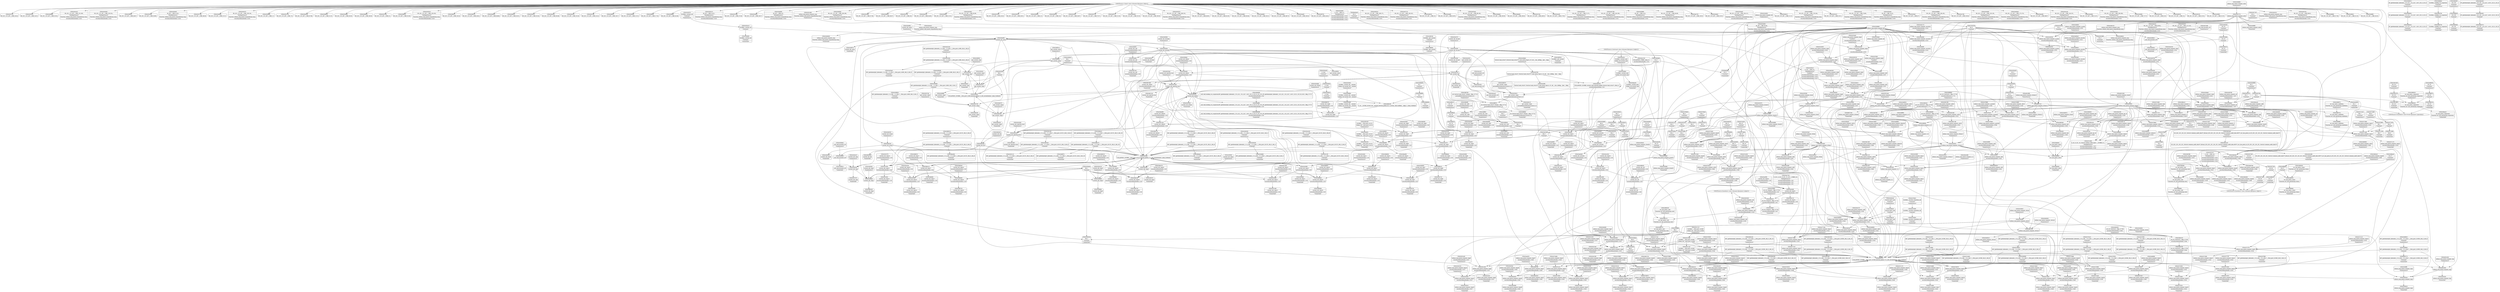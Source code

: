 digraph {
	CE0x5442950 [shape=record,shape=Mrecord,label="{CE0x5442950|80:_i32,_112:_i8*,_:_CRE_200,208_|*MultipleSource*|Function::selinux_msg_queue_msgsnd&Arg::msq::|security/selinux/hooks.c,5231}"]
	CE0x5481a20 [shape=record,shape=Mrecord,label="{CE0x5481a20|i32_(i32,_i32,_i16,_i32,_%struct.common_audit_data*)*_bitcast_(i32_(i32,_i32,_i16,_i32,_%struct.common_audit_data.495*)*_avc_has_perm_to_i32_(i32,_i32,_i16,_i32,_%struct.common_audit_data*)*)|*Constant*}"]
	CE0x5435860 [shape=record,shape=Mrecord,label="{CE0x5435860|80:_i32,_112:_i8*,_:_CRE_71,72_}"]
	CE0x5432320 [shape=record,shape=Mrecord,label="{CE0x5432320|80:_i32,_112:_i8*,_:_CRE_9,10_}"]
	CE0x543dac0 [shape=record,shape=Mrecord,label="{CE0x543dac0|get_current:_tmp|*SummSink*}"]
	CE0x54b9090 [shape=record,shape=Mrecord,label="{CE0x54b9090|current_sid:_tmp16|security/selinux/hooks.c,218|*SummSink*}"]
	CE0x54992e0 [shape=record,shape=Mrecord,label="{CE0x54992e0|_ret_i32_%retval.0,_!dbg_!27728|security/selinux/avc.c,775}"]
	CE0x5473410 [shape=record,shape=Mrecord,label="{CE0x5473410|i64*_getelementptr_inbounds_(_15_x_i64_,_15_x_i64_*___llvm_gcov_ctr308,_i64_0,_i64_9)|*Constant*|*SummSource*}"]
	CE0x549a840 [shape=record,shape=Mrecord,label="{CE0x549a840|avc_has_perm:_entry|*SummSink*}"]
	CE0x54539c0 [shape=record,shape=Mrecord,label="{CE0x54539c0|GLOBAL:_current_sid.__warned|Global_var:current_sid.__warned|*SummSource*}"]
	CE0x54bd910 [shape=record,shape=Mrecord,label="{CE0x54bd910|i8*_getelementptr_inbounds_(_25_x_i8_,_25_x_i8_*_.str3,_i32_0,_i32_0)|*Constant*|*SummSource*}"]
	CE0x5448250 [shape=record,shape=Mrecord,label="{CE0x5448250|80:_i32,_112:_i8*,_:_CRE_3,4_}"]
	CE0x54464f0 [shape=record,shape=Mrecord,label="{CE0x54464f0|selinux_msg_queue_msgsnd:_tmp28|security/selinux/hooks.c,5256|*SummSink*}"]
	CE0x5420220 [shape=record,shape=Mrecord,label="{CE0x5420220|80:_i32,_112:_i8*,_:_CRE_23,24_}"]
	CE0x54ed270 [shape=record,shape=Mrecord,label="{CE0x54ed270|get_current:_tmp3|*SummSource*}"]
	CE0x54521f0 [shape=record,shape=Mrecord,label="{CE0x54521f0|i64*_getelementptr_inbounds_(_11_x_i64_,_11_x_i64_*___llvm_gcov_ctr125,_i64_0,_i64_8)|*Constant*|*SummSink*}"]
	CE0x54709e0 [shape=record,shape=Mrecord,label="{CE0x54709e0|selinux_msg_queue_msgsnd:_tobool11|security/selinux/hooks.c,5254}"]
	CE0x54200f0 [shape=record,shape=Mrecord,label="{CE0x54200f0|80:_i32,_112:_i8*,_:_CRE_22,23_}"]
	CE0x544f070 [shape=record,shape=Mrecord,label="{CE0x544f070|current_sid:_entry|*SummSink*}"]
	CE0x5425010 [shape=record,shape=Mrecord,label="{CE0x5425010|selinux_msg_queue_msgsnd:_if.then17|*SummSink*}"]
	CE0x5445220 [shape=record,shape=Mrecord,label="{CE0x5445220|80:_i32,_112:_i8*,_:_CRE_88,92_|*MultipleSource*|Function::selinux_msg_queue_msgsnd&Arg::msq::|security/selinux/hooks.c,5231}"]
	CE0x5420ee0 [shape=record,shape=Mrecord,label="{CE0x5420ee0|i64_0|*Constant*|*SummSink*}"]
	CE0x5446760 [shape=record,shape=Mrecord,label="{CE0x5446760|selinux_msg_queue_msgsnd:_call14|security/selinux/hooks.c,5256}"]
	CE0x54bd850 [shape=record,shape=Mrecord,label="{CE0x54bd850|i8*_getelementptr_inbounds_(_25_x_i8_,_25_x_i8_*_.str3,_i32_0,_i32_0)|*Constant*}"]
	CE0x5438980 [shape=record,shape=Mrecord,label="{CE0x5438980|80:_i32,_112:_i8*,_:_CRE_57,58_}"]
	CE0x54299c0 [shape=record,shape=Mrecord,label="{CE0x54299c0|80:_i32,_112:_i8*,_:_CRE_31,32_}"]
	CE0x543d200 [shape=record,shape=Mrecord,label="{CE0x543d200|i64*_getelementptr_inbounds_(_11_x_i64_,_11_x_i64_*___llvm_gcov_ctr125,_i64_0,_i64_1)|*Constant*|*SummSource*}"]
	CE0x54baa50 [shape=record,shape=Mrecord,label="{CE0x54baa50|GLOBAL:_current_task|Global_var:current_task|*SummSink*}"]
	CE0x5442360 [shape=record,shape=Mrecord,label="{CE0x5442360|i64_0|*Constant*}"]
	CE0x5440320 [shape=record,shape=Mrecord,label="{CE0x5440320|current_sid:_if.end|*SummSource*}"]
	CE0x54a0da0 [shape=record,shape=Mrecord,label="{CE0x54a0da0|current_sid:_security|security/selinux/hooks.c,218}"]
	CE0x54a3450 [shape=record,shape=Mrecord,label="{CE0x54a3450|get_current:_bb|*SummSource*}"]
	CE0x549d5e0 [shape=record,shape=Mrecord,label="{CE0x549d5e0|current_sid:_tmp18|security/selinux/hooks.c,218|*SummSource*}"]
	CE0x54366e0 [shape=record,shape=Mrecord,label="{CE0x54366e0|selinux_msg_queue_msgsnd:_ad|security/selinux/hooks.c, 5227}"]
	CE0x5431620 [shape=record,shape=Mrecord,label="{CE0x5431620|i32_4|*Constant*}"]
	CE0x5458450 [shape=record,shape=Mrecord,label="{CE0x5458450|current_sid:_do.body|*SummSink*}"]
	CE0x542d150 [shape=record,shape=Mrecord,label="{CE0x542d150|selinux_msg_queue_msgsnd:_tmp10|security/selinux/hooks.c,5237|*SummSource*}"]
	CE0x547fae0 [shape=record,shape=Mrecord,label="{CE0x547fae0|selinux_msg_queue_msgsnd:_tmp21|security/selinux/hooks.c,5252}"]
	CE0x54b1d90 [shape=record,shape=Mrecord,label="{CE0x54b1d90|selinux_msg_queue_msgsnd:_rc.1|*SummSource*}"]
	CE0x54ba690 [shape=record,shape=Mrecord,label="{CE0x54ba690|current_sid:_tobool1|security/selinux/hooks.c,218|*SummSource*}"]
	CE0x54b0440 [shape=record,shape=Mrecord,label="{CE0x54b0440|selinux_msg_queue_msgsnd:_sid19|security/selinux/hooks.c,5260}"]
	CE0x544fb20 [shape=record,shape=Mrecord,label="{CE0x544fb20|_call_void_mcount()_#3|*SummSink*}"]
	CE0x54325a0 [shape=record,shape=Mrecord,label="{CE0x54325a0|current_sid:_tmp9|security/selinux/hooks.c,218}"]
	CE0x547c8d0 [shape=record,shape=Mrecord,label="{CE0x547c8d0|selinux_msg_queue_msgsnd:_type|security/selinux/hooks.c,5248|*SummSource*}"]
	CE0x5476970 [shape=record,shape=Mrecord,label="{CE0x5476970|i64_3|*Constant*}"]
	CE0x54212e0 [shape=record,shape=Mrecord,label="{CE0x54212e0|selinux_msg_queue_msgsnd:_tmp8|security/selinux/hooks.c,5237}"]
	CE0x54b8940 [shape=record,shape=Mrecord,label="{CE0x54b8940|current_sid:_tmp15|security/selinux/hooks.c,218|*SummSource*}"]
	CE0x549fcc0 [shape=record,shape=Mrecord,label="{CE0x549fcc0|i32_78|*Constant*|*SummSource*}"]
	CE0x545d280 [shape=record,shape=Mrecord,label="{CE0x545d280|current_sid:_tmp4|security/selinux/hooks.c,218|*SummSource*}"]
	CE0x54a22a0 [shape=record,shape=Mrecord,label="{CE0x54a22a0|i64*_getelementptr_inbounds_(_2_x_i64_,_2_x_i64_*___llvm_gcov_ctr98,_i64_0,_i64_0)|*Constant*|*SummSource*}"]
	CE0x54386f0 [shape=record,shape=Mrecord,label="{CE0x54386f0|80:_i32,_112:_i8*,_:_CRE_54,55_}"]
	CE0x549fde0 [shape=record,shape=Mrecord,label="{CE0x549fde0|current_sid:_cred|security/selinux/hooks.c,218}"]
	CE0x54473c0 [shape=record,shape=Mrecord,label="{CE0x54473c0|80:_i32,_112:_i8*,_:_CRE_43,44_}"]
	CE0x542b430 [shape=record,shape=Mrecord,label="{CE0x542b430|i32_3|*Constant*|*SummSource*}"]
	CE0x547cd00 [shape=record,shape=Mrecord,label="{CE0x547cd00|0:_i8,_8:_i32,_24:_%struct.selinux_audit_data*,_:_SCMRE_0,1_|*MultipleSource*|security/selinux/hooks.c, 5227|security/selinux/hooks.c,5248}"]
	CE0x5472380 [shape=record,shape=Mrecord,label="{CE0x5472380|selinux_msg_queue_msgsnd:_tmp23|security/selinux/hooks.c,5254|*SummSink*}"]
	CE0x549c3e0 [shape=record,shape=Mrecord,label="{CE0x549c3e0|selinux_msg_queue_msgsnd:_ipc_id|security/selinux/hooks.c,5249|*SummSink*}"]
	CE0x542b810 [shape=record,shape=Mrecord,label="{CE0x542b810|selinux_msg_queue_msgsnd:_cmp|security/selinux/hooks.c,5237|*SummSource*}"]
	CE0x5420350 [shape=record,shape=Mrecord,label="{CE0x5420350|80:_i32,_112:_i8*,_:_CRE_24,25_}"]
	CE0x546e9d0 [shape=record,shape=Mrecord,label="{CE0x546e9d0|selinux_msg_queue_msgsnd:_tmp28|security/selinux/hooks.c,5256}"]
	CE0x54a1220 [shape=record,shape=Mrecord,label="{CE0x54a1220|COLLAPSED:_CMRE:_elem_0::|security/selinux/hooks.c,218}"]
	CE0x549f000 [shape=record,shape=Mrecord,label="{CE0x549f000|GLOBAL:_get_current|*Constant*}"]
	CE0x549f5f0 [shape=record,shape=Mrecord,label="{CE0x549f5f0|get_current:_entry|*SummSink*}"]
	CE0x543e1d0 [shape=record,shape=Mrecord,label="{CE0x543e1d0|i64*_getelementptr_inbounds_(_11_x_i64_,_11_x_i64_*___llvm_gcov_ctr125,_i64_0,_i64_0)|*Constant*|*SummSource*}"]
	CE0x544ddb0 [shape=record,shape=Mrecord,label="{CE0x544ddb0|80:_i32,_112:_i8*,_:_CRE_53,54_}"]
	CE0x545c210 [shape=record,shape=Mrecord,label="{CE0x545c210|i64_3|*Constant*}"]
	"CONST[source:1(input),value:2(dynamic)][purpose:{object}]"
	CE0x544cec0 [shape=record,shape=Mrecord,label="{CE0x544cec0|80:_i32,_112:_i8*,_:_CRE_152,160_|*MultipleSource*|Function::selinux_msg_queue_msgsnd&Arg::msq::|security/selinux/hooks.c,5231}"]
	CE0x5472630 [shape=record,shape=Mrecord,label="{CE0x5472630|selinux_msg_queue_msgsnd:_tmp24|security/selinux/hooks.c,5254}"]
	CE0x5442470 [shape=record,shape=Mrecord,label="{CE0x5442470|current_sid:_tmp5|security/selinux/hooks.c,218}"]
	CE0x544c290 [shape=record,shape=Mrecord,label="{CE0x544c290|selinux_msg_queue_msgsnd:_tmp8|security/selinux/hooks.c,5237|*SummSink*}"]
	CE0x5479150 [shape=record,shape=Mrecord,label="{CE0x5479150|selinux_msg_queue_msgsnd:_tmp15|security/selinux/hooks.c,5244|*SummSource*}"]
	CE0x4d1bf50 [shape=record,shape=Mrecord,label="{CE0x4d1bf50|selinux_msg_queue_msgsnd:_if.end7}"]
	CE0x54b5630 [shape=record,shape=Mrecord,label="{CE0x54b5630|_ret_i32_%retval.0,_!dbg_!27765|security/selinux/hooks.c,5264|*SummSource*}"]
	CE0x5442d50 [shape=record,shape=Mrecord,label="{CE0x5442d50|80:_i32,_112:_i8*,_:_CRE_216,224_|*MultipleSource*|Function::selinux_msg_queue_msgsnd&Arg::msq::|security/selinux/hooks.c,5231}"]
	CE0x54b73c0 [shape=record,shape=Mrecord,label="{CE0x54b73c0|current_sid:_call|security/selinux/hooks.c,218|*SummSink*}"]
	CE0x5480850 [shape=record,shape=Mrecord,label="{CE0x5480850|selinux_msg_queue_msgsnd:_key|security/selinux/hooks.c,5249|*SummSource*}"]
	CE0x5449b20 [shape=record,shape=Mrecord,label="{CE0x5449b20|i64*_getelementptr_inbounds_(_15_x_i64_,_15_x_i64_*___llvm_gcov_ctr308,_i64_0,_i64_0)|*Constant*|*SummSource*}"]
	CE0x545b230 [shape=record,shape=Mrecord,label="{CE0x545b230|GLOBAL:___llvm_gcov_ctr125|Global_var:__llvm_gcov_ctr125|*SummSink*}"]
	CE0x5459ec0 [shape=record,shape=Mrecord,label="{CE0x5459ec0|i1_true|*Constant*|*SummSink*}"]
	CE0x543f620 [shape=record,shape=Mrecord,label="{CE0x543f620|80:_i32,_112:_i8*,_:_CRE_46,47_}"]
	CE0x5473bc0 [shape=record,shape=Mrecord,label="{CE0x5473bc0|selinux_msg_queue_msgsnd:_tmp27|security/selinux/hooks.c,5256|*SummSink*}"]
	CE0x5436960 [shape=record,shape=Mrecord,label="{CE0x5436960|selinux_msg_queue_msgsnd:_bb}"]
	CE0x54b1450 [shape=record,shape=Mrecord,label="{CE0x54b1450|selinux_msg_queue_msgsnd:_call20|security/selinux/hooks.c,5260|*SummSink*}"]
	CE0x545c9e0 [shape=record,shape=Mrecord,label="{CE0x545c9e0|current_sid:_tmp11|security/selinux/hooks.c,218|*SummSource*}"]
	CE0x542e4f0 [shape=record,shape=Mrecord,label="{CE0x542e4f0|80:_i32,_112:_i8*,_:_CRE_59,60_}"]
	CE0x549bcc0 [shape=record,shape=Mrecord,label="{CE0x549bcc0|selinux_msg_queue_msgsnd:_u|security/selinux/hooks.c,5249|*SummSource*}"]
	CE0x549b1b0 [shape=record,shape=Mrecord,label="{CE0x549b1b0|avc_has_perm:_ssid|Function::avc_has_perm&Arg::ssid::|*SummSource*}"]
	CE0x5444250 [shape=record,shape=Mrecord,label="{CE0x5444250|selinux_msg_queue_msgsnd:_tmp2|security/selinux/hooks.c,5231|*SummSource*}"]
	CE0x549f180 [shape=record,shape=Mrecord,label="{CE0x549f180|GLOBAL:_get_current|*Constant*|*SummSource*}"]
	CE0x5440050 [shape=record,shape=Mrecord,label="{CE0x5440050|_call_void_mcount()_#3|*SummSink*}"]
	CE0x54403e0 [shape=record,shape=Mrecord,label="{CE0x54403e0|current_sid:_if.end|*SummSink*}"]
	CE0x549d080 [shape=record,shape=Mrecord,label="{CE0x549d080|current_sid:_tmp17|security/selinux/hooks.c,218|*SummSink*}"]
	CE0x5473f20 [shape=record,shape=Mrecord,label="{CE0x5473f20|selinux_msg_queue_msgsnd:_tmp27|security/selinux/hooks.c,5256}"]
	CE0x542aeb0 [shape=record,shape=Mrecord,label="{CE0x542aeb0|current_sid:_call|security/selinux/hooks.c,218}"]
	CE0x544f300 [shape=record,shape=Mrecord,label="{CE0x544f300|get_current:_tmp}"]
	CE0x5438210 [shape=record,shape=Mrecord,label="{CE0x5438210|%struct.qstr*_null|*Constant*|*SummSink*}"]
	CE0x546e7b0 [shape=record,shape=Mrecord,label="{CE0x546e7b0|GLOBAL:_lockdep_rcu_suspicious|*Constant*}"]
	CE0x54bd6e0 [shape=record,shape=Mrecord,label="{CE0x54bd6e0|GLOBAL:_lockdep_rcu_suspicious|*Constant*|*SummSource*}"]
	CE0x54418e0 [shape=record,shape=Mrecord,label="{CE0x54418e0|current_sid:_land.lhs.true2|*SummSource*}"]
	CE0x54b57f0 [shape=record,shape=Mrecord,label="{CE0x54b57f0|_ret_i32_%retval.0,_!dbg_!27765|security/selinux/hooks.c,5264|*SummSink*}"]
	CE0x5457070 [shape=record,shape=Mrecord,label="{CE0x5457070|current_sid:_tmp|*SummSink*}"]
	CE0x54a0960 [shape=record,shape=Mrecord,label="{CE0x54a0960|i32_22|*Constant*}"]
	CE0x54ed1d0 [shape=record,shape=Mrecord,label="{CE0x54ed1d0|get_current:_tmp3}"]
	CE0x5450e00 [shape=record,shape=Mrecord,label="{CE0x5450e00|40:_i8*,_:_CRE_32,40_|*MultipleSource*|Function::selinux_msg_queue_msgsnd&Arg::msg::|security/selinux/hooks.c,5232}"]
	CE0x54471b0 [shape=record,shape=Mrecord,label="{CE0x54471b0|80:_i32,_112:_i8*,_:_CRE_48,49_}"]
	CE0x54beba0 [shape=record,shape=Mrecord,label="{CE0x54beba0|i64*_getelementptr_inbounds_(_11_x_i64_,_11_x_i64_*___llvm_gcov_ctr125,_i64_0,_i64_9)|*Constant*|*SummSink*}"]
	CE0x549d750 [shape=record,shape=Mrecord,label="{CE0x549d750|current_sid:_tmp18|security/selinux/hooks.c,218|*SummSink*}"]
	CE0x5432640 [shape=record,shape=Mrecord,label="{CE0x5432640|current_sid:_tmp9|security/selinux/hooks.c,218|*SummSource*}"]
	CE0x54ba7c0 [shape=record,shape=Mrecord,label="{CE0x54ba7c0|current_sid:_tobool1|security/selinux/hooks.c,218|*SummSink*}"]
	CE0x5475550 [shape=record,shape=Mrecord,label="{CE0x5475550|selinux_msg_queue_msgsnd:_tmp30|security/selinux/hooks.c,5258}"]
	CE0x546dbd0 [shape=record,shape=Mrecord,label="{CE0x546dbd0|i8_1|*Constant*|*SummSource*}"]
	CE0x544e9b0 [shape=record,shape=Mrecord,label="{CE0x544e9b0|80:_i32,_112:_i8*,_:_CRE_21,22_}"]
	CE0x5440540 [shape=record,shape=Mrecord,label="{CE0x5440540|i64*_getelementptr_inbounds_(_11_x_i64_,_11_x_i64_*___llvm_gcov_ctr125,_i64_0,_i64_0)|*Constant*}"]
	CE0x4d1e370 [shape=record,shape=Mrecord,label="{CE0x4d1e370|COLLAPSED:_GCMRE___llvm_gcov_ctr308_internal_global_15_x_i64_zeroinitializer:_elem_0:default:}"]
	CE0x549ba70 [shape=record,shape=Mrecord,label="{CE0x549ba70|selinux_msg_queue_msgsnd:_u|security/selinux/hooks.c,5249}"]
	CE0x5474a50 [shape=record,shape=Mrecord,label="{CE0x5474a50|i64_10|*Constant*|*SummSource*}"]
	CE0x54be840 [shape=record,shape=Mrecord,label="{CE0x54be840|i64*_getelementptr_inbounds_(_11_x_i64_,_11_x_i64_*___llvm_gcov_ctr125,_i64_0,_i64_9)|*Constant*}"]
	CE0x54254e0 [shape=record,shape=Mrecord,label="{CE0x54254e0|selinux_msg_queue_msgsnd:_if.then}"]
	CE0x5436820 [shape=record,shape=Mrecord,label="{CE0x5436820|selinux_msg_queue_msgsnd:_ad|security/selinux/hooks.c, 5227|*SummSink*}"]
	CE0x544cb70 [shape=record,shape=Mrecord,label="{CE0x544cb70|80:_i32,_112:_i8*,_:_CRE_136,144_|*MultipleSource*|Function::selinux_msg_queue_msgsnd&Arg::msq::|security/selinux/hooks.c,5231}"]
	CE0x5478a30 [shape=record,shape=Mrecord,label="{CE0x5478a30|selinux_msg_queue_msgsnd:_tmp14|security/selinux/hooks.c,5244}"]
	CE0x547c4e0 [shape=record,shape=Mrecord,label="{CE0x547c4e0|selinux_msg_queue_msgsnd:_type|security/selinux/hooks.c,5248|*SummSink*}"]
	CE0x54b0600 [shape=record,shape=Mrecord,label="{CE0x54b0600|selinux_msg_queue_msgsnd:_sid19|security/selinux/hooks.c,5260|*SummSource*}"]
	CE0x5426860 [shape=record,shape=Mrecord,label="{CE0x5426860|80:_i32,_112:_i8*,_:_CRE_1,2_}"]
	CE0x5420910 [shape=record,shape=Mrecord,label="{CE0x5420910|i64_2|*Constant*|*SummSource*}"]
	CE0x54582b0 [shape=record,shape=Mrecord,label="{CE0x54582b0|current_sid:_do.body}"]
	CE0x54b3720 [shape=record,shape=Mrecord,label="{CE0x54b3720|selinux_msg_queue_msgsnd:_tmp39|security/selinux/hooks.c,5264|*SummSource*}"]
	CE0x5498f70 [shape=record,shape=Mrecord,label="{CE0x5498f70|i32_32|*Constant*}"]
	CE0x54b41e0 [shape=record,shape=Mrecord,label="{CE0x54b41e0|i64*_getelementptr_inbounds_(_15_x_i64_,_15_x_i64_*___llvm_gcov_ctr308,_i64_0,_i64_14)|*Constant*|*SummSource*}"]
	CE0x5443890 [shape=record,shape=Mrecord,label="{CE0x5443890|i32_1|*Constant*|*SummSource*}"]
	CE0x5432140 [shape=record,shape=Mrecord,label="{CE0x5432140|80:_i32,_112:_i8*,_:_CRE_7,8_}"]
	CE0x544a500 [shape=record,shape=Mrecord,label="{CE0x544a500|80:_i32,_112:_i8*,_:_CRE_67,68_}"]
	CE0x547b8b0 [shape=record,shape=Mrecord,label="{CE0x547b8b0|selinux_msg_queue_msgsnd:_tmp19|security/selinux/hooks.c,5246|*SummSink*}"]
	CE0x54750a0 [shape=record,shape=Mrecord,label="{CE0x54750a0|selinux_msg_queue_msgsnd:_tmp29|security/selinux/hooks.c,5258|*SummSource*}"]
	CE0x5470f20 [shape=record,shape=Mrecord,label="{CE0x5470f20|i64*_getelementptr_inbounds_(_15_x_i64_,_15_x_i64_*___llvm_gcov_ctr308,_i64_0,_i64_9)|*Constant*|*SummSink*}"]
	CE0x54501b0 [shape=record,shape=Mrecord,label="{CE0x54501b0|selinux_msg_queue_msgsnd:_call|security/selinux/hooks.c,5228|*SummSource*}"]
	CE0x5474840 [shape=record,shape=Mrecord,label="{CE0x5474840|selinux_msg_queue_msgsnd:_sid13|security/selinux/hooks.c,5256|*SummSink*}"]
	CE0x5435f70 [shape=record,shape=Mrecord,label="{CE0x5435f70|GLOBAL:_current_sid|*Constant*|*SummSource*}"]
	CE0x5480a00 [shape=record,shape=Mrecord,label="{CE0x5480a00|selinux_msg_queue_msgsnd:_key|security/selinux/hooks.c,5249|*SummSink*}"]
	CE0x549b270 [shape=record,shape=Mrecord,label="{CE0x549b270|avc_has_perm:_ssid|Function::avc_has_perm&Arg::ssid::|*SummSink*}"]
	CE0x5455470 [shape=record,shape=Mrecord,label="{CE0x5455470|get_current:_tmp1}"]
	CE0x542d530 [shape=record,shape=Mrecord,label="{CE0x542d530|selinux_msg_queue_msgsnd:_q_perm|security/selinux/hooks.c,5231}"]
	CE0x549c300 [shape=record,shape=Mrecord,label="{CE0x549c300|selinux_msg_queue_msgsnd:_ipc_id|security/selinux/hooks.c,5249|*SummSource*}"]
	CE0x544db50 [shape=record,shape=Mrecord,label="{CE0x544db50|80:_i32,_112:_i8*,_:_CRE_51,52_}"]
	CE0x54372e0 [shape=record,shape=Mrecord,label="{CE0x54372e0|i16_26|*Constant*}"]
	CE0x5456640 [shape=record,shape=Mrecord,label="{CE0x5456640|current_sid:_tmp7|security/selinux/hooks.c,218|*SummSource*}"]
	CE0x5446000 [shape=record,shape=Mrecord,label="{CE0x5446000|selinux_msg_queue_msgsnd:_tmp6|security/selinux/hooks.c,5237}"]
	CE0x545f0f0 [shape=record,shape=Mrecord,label="{CE0x545f0f0|selinux_msg_queue_msgsnd:_sid3|security/selinux/hooks.c,5242|*SummSource*}"]
	CE0x6ae0ee0 [shape=record,shape=Mrecord,label="{CE0x6ae0ee0|i32_0|*Constant*|*SummSource*}"]
	CE0x54999f0 [shape=record,shape=Mrecord,label="{CE0x54999f0|avc_has_perm:_auditdata|Function::avc_has_perm&Arg::auditdata::|*SummSink*}"]
	CE0x549e1d0 [shape=record,shape=Mrecord,label="{CE0x549e1d0|current_sid:_tmp20|security/selinux/hooks.c,218}"]
	CE0x549fc50 [shape=record,shape=Mrecord,label="{CE0x549fc50|i32_78|*Constant*|*SummSink*}"]
	CE0x542e880 [shape=record,shape=Mrecord,label="{CE0x542e880|80:_i32,_112:_i8*,_:_CRE_62,63_}"]
	CE0x5445880 [shape=record,shape=Mrecord,label="{CE0x5445880|selinux_msg_queue_msgsnd:_if.end21|*SummSink*}"]
	CE0x543c5d0 [shape=record,shape=Mrecord,label="{CE0x543c5d0|selinux_msg_queue_msgsnd:_sid4|security/selinux/hooks.c,5243|*SummSource*}"]
	CE0x5420ba0 [shape=record,shape=Mrecord,label="{CE0x5420ba0|i64_0|*Constant*}"]
	CE0x5499720 [shape=record,shape=Mrecord,label="{CE0x5499720|avc_has_perm:_auditdata|Function::avc_has_perm&Arg::auditdata::}"]
	CE0x545a510 [shape=record,shape=Mrecord,label="{CE0x545a510|current_sid:_tmp15|security/selinux/hooks.c,218}"]
	CE0x542b300 [shape=record,shape=Mrecord,label="{CE0x542b300|i32_3|*Constant*}"]
	CE0x547c710 [shape=record,shape=Mrecord,label="{CE0x547c710|selinux_msg_queue_msgsnd:_type|security/selinux/hooks.c,5248}"]
	CE0x54ecd90 [shape=record,shape=Mrecord,label="{CE0x54ecd90|%struct.task_struct*_(%struct.task_struct**)*_asm_movq_%gs:$_1:P_,$0_,_r,im,_dirflag_,_fpsr_,_flags_|*SummSink*}"]
	CE0x543e3a0 [shape=record,shape=Mrecord,label="{CE0x543e3a0|COLLAPSED:_GCMRE___llvm_gcov_ctr125_internal_global_11_x_i64_zeroinitializer:_elem_0:default:}"]
	CE0x5449d50 [shape=record,shape=Mrecord,label="{CE0x5449d50|80:_i32,_112:_i8*,_:_CRE_38,39_}"]
	CE0x545b9a0 [shape=record,shape=Mrecord,label="{CE0x545b9a0|_call_void_mcount()_#3|*SummSource*}"]
	CE0x549ff50 [shape=record,shape=Mrecord,label="{CE0x549ff50|current_sid:_cred|security/selinux/hooks.c,218|*SummSource*}"]
	CE0x5475f50 [shape=record,shape=Mrecord,label="{CE0x5475f50|selinux_msg_queue_msgsnd:_tmp31|security/selinux/hooks.c,5258|*SummSink*}"]
	CE0x5435e10 [shape=record,shape=Mrecord,label="{CE0x5435e10|GLOBAL:_current_sid|*Constant*}"]
	CE0x549d980 [shape=record,shape=Mrecord,label="{CE0x549d980|current_sid:_tmp19|security/selinux/hooks.c,218}"]
	CE0x54b2fa0 [shape=record,shape=Mrecord,label="{CE0x54b2fa0|selinux_msg_queue_msgsnd:_tmp38|security/selinux/hooks.c,5263|*SummSource*}"]
	CE0x54a2f80 [shape=record,shape=Mrecord,label="{CE0x54a2f80|current_sid:_tmp24|security/selinux/hooks.c,220|*SummSource*}"]
	CE0x5475960 [shape=record,shape=Mrecord,label="{CE0x5475960|selinux_msg_queue_msgsnd:_tmp30|security/selinux/hooks.c,5258|*SummSink*}"]
	CE0x5441810 [shape=record,shape=Mrecord,label="{CE0x5441810|current_sid:_land.lhs.true2}"]
	CE0x5446400 [shape=record,shape=Mrecord,label="{CE0x5446400|selinux_msg_queue_msgsnd:_tmp6|security/selinux/hooks.c,5237|*SummSink*}"]
	CE0x5436780 [shape=record,shape=Mrecord,label="{CE0x5436780|selinux_msg_queue_msgsnd:_ad|security/selinux/hooks.c, 5227|*SummSource*}"]
	CE0x5452390 [shape=record,shape=Mrecord,label="{CE0x5452390|current_sid:_tmp14|security/selinux/hooks.c,218}"]
	CE0x54a3530 [shape=record,shape=Mrecord,label="{CE0x54a3530|get_current:_bb|*SummSink*}"]
	CE0x54706c0 [shape=record,shape=Mrecord,label="{CE0x54706c0|GLOBAL:_security_transition_sid|*Constant*|*SummSource*}"]
	CE0x54b6e10 [shape=record,shape=Mrecord,label="{CE0x54b6e10|current_sid:_tmp6|security/selinux/hooks.c,218}"]
	CE0x5447930 [shape=record,shape=Mrecord,label="{CE0x5447930|80:_i32,_112:_i8*,_:_CRE_0,1_}"]
	CE0x5499870 [shape=record,shape=Mrecord,label="{CE0x5499870|avc_has_perm:_auditdata|Function::avc_has_perm&Arg::auditdata::|*SummSource*}"]
	CE0x5470080 [shape=record,shape=Mrecord,label="{CE0x5470080|selinux_msg_queue_msgsnd:_rc.0|*SummSink*}"]
	CE0x547b550 [shape=record,shape=Mrecord,label="{CE0x547b550|selinux_msg_queue_msgsnd:_tmp18|security/selinux/hooks.c,5246}"]
	CE0x546e0d0 [shape=record,shape=Mrecord,label="{CE0x546e0d0|_call_void_lockdep_rcu_suspicious(i8*_getelementptr_inbounds_(_25_x_i8_,_25_x_i8_*_.str3,_i32_0,_i32_0),_i32_218,_i8*_getelementptr_inbounds_(_45_x_i8_,_45_x_i8_*_.str12,_i32_0,_i32_0))_#10,_!dbg_!27727|security/selinux/hooks.c,218|*SummSink*}"]
	CE0x5438820 [shape=record,shape=Mrecord,label="{CE0x5438820|80:_i32,_112:_i8*,_:_CRE_55,56_}"]
	CE0x54b2160 [shape=record,shape=Mrecord,label="{CE0x54b2160|selinux_msg_queue_msgsnd:_tmp37|security/selinux/hooks.c,5263}"]
	CE0x5458530 [shape=record,shape=Mrecord,label="{CE0x5458530|current_sid:_if.then}"]
	CE0x549ca50 [shape=record,shape=Mrecord,label="{CE0x549ca50|selinux_msg_queue_msgsnd:_sid9|security/selinux/hooks.c,5252|*SummSource*}"]
	CE0x5423f30 [shape=record,shape=Mrecord,label="{CE0x5423f30|selinux_msg_queue_msgsnd:_sid2|security/selinux/hooks.c,5237|*SummSink*}"]
	CE0x54537a0 [shape=record,shape=Mrecord,label="{CE0x54537a0|get_current:_tmp2|*SummSource*}"]
	CE0x54b0b20 [shape=record,shape=Mrecord,label="{CE0x54b0b20|selinux_msg_queue_msgsnd:_tmp36|security/selinux/hooks.c,5260}"]
	CE0x54569b0 [shape=record,shape=Mrecord,label="{CE0x54569b0|GLOBAL:_current_sid.__warned|Global_var:current_sid.__warned}"]
	CE0x543ccb0 [shape=record,shape=Mrecord,label="{CE0x543ccb0|selinux_msg_queue_msgsnd:_call5|security/selinux/hooks.c,5242}"]
	CE0x547f9a0 [shape=record,shape=Mrecord,label="{CE0x547f9a0|selinux_msg_queue_msgsnd:_q_perm8|security/selinux/hooks.c,5249|*SummSink*}"]
	CE0x54b8180 [shape=record,shape=Mrecord,label="{CE0x54b8180|0:_i8,_:_GCMR_current_sid.__warned_internal_global_i8_0,_section_.data.unlikely_,_align_1:_elem_0:default:}"]
	CE0x5435010 [shape=record,shape=Mrecord,label="{CE0x5435010|80:_i32,_112:_i8*,_:_CRE_128,136_|*MultipleSource*|Function::selinux_msg_queue_msgsnd&Arg::msq::|security/selinux/hooks.c,5231}"]
	CE0x54369f0 [shape=record,shape=Mrecord,label="{CE0x54369f0|get_current:_tmp1|*SummSink*}"]
	CE0x54250d0 [shape=record,shape=Mrecord,label="{CE0x54250d0|selinux_msg_queue_msgsnd:_if.then6}"]
	CE0x5444340 [shape=record,shape=Mrecord,label="{CE0x5444340|selinux_msg_queue_msgsnd:_tmp2|security/selinux/hooks.c,5231|*SummSink*}"]
	CE0x5424030 [shape=record,shape=Mrecord,label="{CE0x5424030|selinux_msg_queue_msgsnd:_tmp5|security/selinux/hooks.c,5232|*SummSource*}"]
	CE0x5432030 [shape=record,shape=Mrecord,label="{CE0x5432030|selinux_msg_queue_msgsnd:_tmp10|security/selinux/hooks.c,5237}"]
	CE0x5458ff0 [shape=record,shape=Mrecord,label="{CE0x5458ff0|selinux_msg_queue_msgsnd:_tmp1|*SummSource*}"]
	CE0x54a3110 [shape=record,shape=Mrecord,label="{CE0x54a3110|current_sid:_tmp24|security/selinux/hooks.c,220|*SummSink*}"]
	CE0x544fa70 [shape=record,shape=Mrecord,label="{CE0x544fa70|80:_i32,_112:_i8*,_:_CRE_18,19_}"]
	CE0x544ef90 [shape=record,shape=Mrecord,label="{CE0x544ef90|current_sid:_entry|*SummSource*}"]
	CE0x4d1f090 [shape=record,shape=Mrecord,label="{CE0x4d1f090|selinux_msg_queue_msgsnd:_if.then12|*SummSink*}"]
	CE0x5429250 [shape=record,shape=Mrecord,label="{CE0x5429250|selinux_msg_queue_msgsnd:_sid3|security/selinux/hooks.c,5242|*SummSink*}"]
	CE0x54b4c80 [shape=record,shape=Mrecord,label="{CE0x54b4c80|selinux_msg_queue_msgsnd:_tmp40|security/selinux/hooks.c,5264|*SummSource*}"]
	CE0x5449c20 [shape=record,shape=Mrecord,label="{CE0x5449c20|80:_i32,_112:_i8*,_:_CRE_40,41_}"]
	CE0x5443bf0 [shape=record,shape=Mrecord,label="{CE0x5443bf0|selinux_msg_queue_msgsnd:_call|security/selinux/hooks.c,5228}"]
	CE0x5440e80 [shape=record,shape=Mrecord,label="{CE0x5440e80|selinux_msg_queue_msgsnd:_tmp7|security/selinux/hooks.c,5237}"]
	CE0x5480560 [shape=record,shape=Mrecord,label="{CE0x5480560|selinux_msg_queue_msgsnd:_sid9|security/selinux/hooks.c,5252|*SummSink*}"]
	CE0x545c1a0 [shape=record,shape=Mrecord,label="{CE0x545c1a0|current_sid:_tobool1|security/selinux/hooks.c,218}"]
	CE0x544a630 [shape=record,shape=Mrecord,label="{CE0x544a630|80:_i32,_112:_i8*,_:_CRE_68,69_}"]
	CE0x544da20 [shape=record,shape=Mrecord,label="{CE0x544da20|80:_i32,_112:_i8*,_:_CRE_50,51_}"]
	CE0x54210a0 [shape=record,shape=Mrecord,label="{CE0x54210a0|GLOBAL:___llvm_gcov_ctr308|Global_var:__llvm_gcov_ctr308}"]
	CE0x54a1b90 [shape=record,shape=Mrecord,label="{CE0x54a1b90|current_sid:_tmp23|security/selinux/hooks.c,218|*SummSink*}"]
	CE0x5479650 [shape=record,shape=Mrecord,label="{CE0x5479650|i64*_getelementptr_inbounds_(_15_x_i64_,_15_x_i64_*___llvm_gcov_ctr308,_i64_0,_i64_5)|*Constant*}"]
	CE0x5471960 [shape=record,shape=Mrecord,label="{CE0x5471960|i64_8|*Constant*|*SummSink*}"]
	CE0x549f350 [shape=record,shape=Mrecord,label="{CE0x549f350|GLOBAL:_get_current|*Constant*|*SummSink*}"]
	CE0x541f9e0 [shape=record,shape=Mrecord,label="{CE0x541f9e0|_ret_i32_%tmp24,_!dbg_!27742|security/selinux/hooks.c,220|*SummSink*}"]
	CE0x5476cb0 [shape=record,shape=Mrecord,label="{CE0x5476cb0|i64_3|*Constant*|*SummSink*}"]
	CE0x5451f70 [shape=record,shape=Mrecord,label="{CE0x5451f70|current_sid:_tmp13|security/selinux/hooks.c,218|*SummSource*}"]
	CE0x542ed10 [shape=record,shape=Mrecord,label="{CE0x542ed10|80:_i32,_112:_i8*,_:_CRE_33,34_}"]
	CE0x544a2a0 [shape=record,shape=Mrecord,label="{CE0x544a2a0|80:_i32,_112:_i8*,_:_CRE_65,66_}"]
	CE0x54a8890 [shape=record,shape=Mrecord,label="{CE0x54a8890|selinux_msg_queue_msgsnd:_tobool16|security/selinux/hooks.c,5258|*SummSource*}"]
	CE0x54721c0 [shape=record,shape=Mrecord,label="{CE0x54721c0|selinux_msg_queue_msgsnd:_tmp23|security/selinux/hooks.c,5254|*SummSource*}"]
	CE0x544c0c0 [shape=record,shape=Mrecord,label="{CE0x544c0c0|80:_i32,_112:_i8*,_:_CRE_25,26_}"]
	CE0x54328b0 [shape=record,shape=Mrecord,label="{CE0x54328b0|selinux_msg_queue_msgsnd:_if.end15}"]
	CE0x5437c00 [shape=record,shape=Mrecord,label="{CE0x5437c00|i16_26|*Constant*|*SummSource*}"]
	CE0x54b19b0 [shape=record,shape=Mrecord,label="{CE0x54b19b0|i32_512|*Constant*|*SummSink*}"]
	CE0x54a3320 [shape=record,shape=Mrecord,label="{CE0x54a3320|get_current:_bb}"]
	CE0x5453810 [shape=record,shape=Mrecord,label="{CE0x5453810|get_current:_tmp4|./arch/x86/include/asm/current.h,14}"]
	CE0x5446180 [shape=record,shape=Mrecord,label="{CE0x5446180|selinux_msg_queue_msgsnd:_tmp6|security/selinux/hooks.c,5237|*SummSource*}"]
	CE0x545b6b0 [shape=record,shape=Mrecord,label="{CE0x545b6b0|current_sid:_tmp3|*SummSink*}"]
	CE0x544c050 [shape=record,shape=Mrecord,label="{CE0x544c050|selinux_msg_queue_msgsnd:_q_perm|security/selinux/hooks.c,5231|*SummSink*}"]
	CE0x54b0ce0 [shape=record,shape=Mrecord,label="{CE0x54b0ce0|selinux_msg_queue_msgsnd:_tmp36|security/selinux/hooks.c,5260|*SummSource*}"]
	CE0x5434930 [shape=record,shape=Mrecord,label="{CE0x5434930|selinux_msg_queue_msgsnd:_return|*SummSink*}"]
	CE0x5431e40 [shape=record,shape=Mrecord,label="{CE0x5431e40|selinux_msg_queue_msgsnd:_tmp9|security/selinux/hooks.c,5237|*SummSource*}"]
	CE0x54379b0 [shape=record,shape=Mrecord,label="{CE0x54379b0|i64*_getelementptr_inbounds_(_15_x_i64_,_15_x_i64_*___llvm_gcov_ctr308,_i64_0,_i64_12)|*Constant*|*SummSink*}"]
	CE0x54474f0 [shape=record,shape=Mrecord,label="{CE0x54474f0|80:_i32,_112:_i8*,_:_CRE_41,42_}"]
	CE0x54b2380 [shape=record,shape=Mrecord,label="{CE0x54b2380|i64*_getelementptr_inbounds_(_15_x_i64_,_15_x_i64_*___llvm_gcov_ctr308,_i64_0,_i64_13)|*Constant*}"]
	CE0x5455110 [shape=record,shape=Mrecord,label="{CE0x5455110|i64*_getelementptr_inbounds_(_11_x_i64_,_11_x_i64_*___llvm_gcov_ctr125,_i64_0,_i64_0)|*Constant*|*SummSink*}"]
	CE0x54b3950 [shape=record,shape=Mrecord,label="{CE0x54b3950|selinux_msg_queue_msgsnd:_retval.0|*SummSource*}"]
	CE0x544f810 [shape=record,shape=Mrecord,label="{CE0x544f810|80:_i32,_112:_i8*,_:_CRE_16,17_}"]
	CE0x68072c0 [shape=record,shape=Mrecord,label="{CE0x68072c0|selinux_msg_queue_msgsnd:_if.then12}"]
	CE0x542b880 [shape=record,shape=Mrecord,label="{CE0x542b880|selinux_msg_queue_msgsnd:_cmp|security/selinux/hooks.c,5237|*SummSink*}"]
	CE0x5437a90 [shape=record,shape=Mrecord,label="{CE0x5437a90|selinux_msg_queue_msgsnd:_tmp34|security/selinux/hooks.c,5260|*SummSink*}"]
	CE0x543ded0 [shape=record,shape=Mrecord,label="{CE0x543ded0|80:_i32,_112:_i8*,_:_CRE_12,13_}"]
	CE0x544f940 [shape=record,shape=Mrecord,label="{CE0x544f940|80:_i32,_112:_i8*,_:_CRE_17,18_}"]
	CE0x5472b90 [shape=record,shape=Mrecord,label="{CE0x5472b90|selinux_msg_queue_msgsnd:_tmp25|security/selinux/hooks.c,5254}"]
	CE0x547b5c0 [shape=record,shape=Mrecord,label="{CE0x547b5c0|selinux_msg_queue_msgsnd:_tmp18|security/selinux/hooks.c,5246|*SummSource*}"]
	CE0x547c170 [shape=record,shape=Mrecord,label="{CE0x547c170|selinux_msg_queue_msgsnd:_tmp19|security/selinux/hooks.c,5246|*SummSource*}"]
	CE0x5456c30 [shape=record,shape=Mrecord,label="{CE0x5456c30|get_current:_tmp2|*SummSink*}"]
	CE0x5425190 [shape=record,shape=Mrecord,label="{CE0x5425190|selinux_msg_queue_msgsnd:_if.then6|*SummSource*}"]
	CE0x543f880 [shape=record,shape=Mrecord,label="{CE0x543f880|80:_i32,_112:_i8*,_:_CRE_45,46_}"]
	CE0x54b4370 [shape=record,shape=Mrecord,label="{CE0x54b4370|selinux_msg_queue_msgsnd:_tmp40|security/selinux/hooks.c,5264|*SummSink*}"]
	CE0x549f510 [shape=record,shape=Mrecord,label="{CE0x549f510|get_current:_entry|*SummSource*}"]
	CE0x54b4290 [shape=record,shape=Mrecord,label="{CE0x54b4290|i64*_getelementptr_inbounds_(_15_x_i64_,_15_x_i64_*___llvm_gcov_ctr308,_i64_0,_i64_14)|*Constant*|*SummSink*}"]
	CE0x54b7be0 [shape=record,shape=Mrecord,label="{CE0x54b7be0|current_sid:_land.lhs.true|*SummSource*}"]
	CE0x543e330 [shape=record,shape=Mrecord,label="{CE0x543e330|current_sid:_tmp}"]
	CE0x547bde0 [shape=record,shape=Mrecord,label="{CE0x547bde0|selinux_msg_queue_msgsnd:_tmp16|security/selinux/hooks.c,5245|*SummSource*}"]
	CE0x542b7a0 [shape=record,shape=Mrecord,label="{CE0x542b7a0|selinux_msg_queue_msgsnd:_cmp|security/selinux/hooks.c,5237}"]
	CE0x5444060 [shape=record,shape=Mrecord,label="{CE0x5444060|selinux_msg_queue_msgsnd:_security1|security/selinux/hooks.c,5232}"]
	CE0x5440250 [shape=record,shape=Mrecord,label="{CE0x5440250|current_sid:_if.end}"]
	CE0x5481be0 [shape=record,shape=Mrecord,label="{CE0x5481be0|i32_(i32,_i32,_i16,_i32,_%struct.common_audit_data*)*_bitcast_(i32_(i32,_i32,_i16,_i32,_%struct.common_audit_data.495*)*_avc_has_perm_to_i32_(i32,_i32,_i16,_i32,_%struct.common_audit_data*)*)|*Constant*|*SummSource*}"]
	CE0x5431ab0 [shape=record,shape=Mrecord,label="{CE0x5431ab0|selinux_msg_queue_msgsnd:_msg|Function::selinux_msg_queue_msgsnd&Arg::msg::|*SummSource*}"]
	CE0x5449400 [shape=record,shape=Mrecord,label="{CE0x5449400|selinux_msg_queue_msgsnd:_msg|Function::selinux_msg_queue_msgsnd&Arg::msg::|*SummSink*}"]
	CE0x544bfe0 [shape=record,shape=Mrecord,label="{CE0x544bfe0|selinux_msg_queue_msgsnd:_q_perm|security/selinux/hooks.c,5231|*SummSource*}"]
	CE0x5478590 [shape=record,shape=Mrecord,label="{CE0x5478590|selinux_msg_queue_msgsnd:_tmp13|security/selinux/hooks.c,5244|*SummSource*}"]
	CE0x5444e10 [shape=record,shape=Mrecord,label="{CE0x5444e10|80:_i32,_112:_i8*,_:_CRE_80,84_|*MultipleSource*|Function::selinux_msg_queue_msgsnd&Arg::msq::|security/selinux/hooks.c,5231}"]
	CE0x5470f90 [shape=record,shape=Mrecord,label="{CE0x5470f90|i64_7|*Constant*}"]
	CE0x5447a80 [shape=record,shape=Mrecord,label="{CE0x5447a80|_call_void_mcount()_#3|*SummSource*}"]
	CE0x5450c10 [shape=record,shape=Mrecord,label="{CE0x5450c10|40:_i8*,_:_CRE_24,32_|*MultipleSource*|Function::selinux_msg_queue_msgsnd&Arg::msg::|security/selinux/hooks.c,5232}"]
	CE0x54770b0 [shape=record,shape=Mrecord,label="{CE0x54770b0|selinux_msg_queue_msgsnd:_tmp12|security/selinux/hooks.c,5244}"]
	CE0x543f290 [shape=record,shape=Mrecord,label="{CE0x543f290|current_sid:_tmp2}"]
	CE0x549ea70 [shape=record,shape=Mrecord,label="{CE0x549ea70|current_sid:_call4|security/selinux/hooks.c,218}"]
	CE0x54bdeb0 [shape=record,shape=Mrecord,label="{CE0x54bdeb0|i32_218|*Constant*|*SummSink*}"]
	CE0x542f2d0 [shape=record,shape=Mrecord,label="{CE0x542f2d0|selinux_msg_queue_msgsnd:_if.end|*SummSource*}"]
	CE0x543f300 [shape=record,shape=Mrecord,label="{CE0x543f300|current_sid:_tmp2|*SummSource*}"]
	CE0x54495e0 [shape=record,shape=Mrecord,label="{CE0x54495e0|selinux_msg_queue_msgsnd:_security|security/selinux/hooks.c,5231|*SummSource*}"]
	CE0x54740e0 [shape=record,shape=Mrecord,label="{CE0x54740e0|selinux_msg_queue_msgsnd:_tmp27|security/selinux/hooks.c,5256|*SummSource*}"]
	CE0x54eca20 [shape=record,shape=Mrecord,label="{CE0x54eca20|_call_void_mcount()_#3|*SummSource*}"]
	CE0x547f8a0 [shape=record,shape=Mrecord,label="{CE0x547f8a0|i8_4|*Constant*|*SummSink*}"]
	CE0x542b5b0 [shape=record,shape=Mrecord,label="{CE0x542b5b0|i32_3|*Constant*|*SummSink*}"]
	CE0x5447080 [shape=record,shape=Mrecord,label="{CE0x5447080|80:_i32,_112:_i8*,_:_CRE_47,48_}"]
	CE0x54360f0 [shape=record,shape=Mrecord,label="{CE0x54360f0|GLOBAL:_current_sid|*Constant*|*SummSink*}"]
	CE0x547a4b0 [shape=record,shape=Mrecord,label="{CE0x547a4b0|selinux_msg_queue_msgsnd:_tmp17|security/selinux/hooks.c,5245|*SummSink*}"]
	CE0x54a2ba0 [shape=record,shape=Mrecord,label="{CE0x54a2ba0|i64*_getelementptr_inbounds_(_2_x_i64_,_2_x_i64_*___llvm_gcov_ctr98,_i64_0,_i64_0)|*Constant*|*SummSink*}"]
	CE0x5451fe0 [shape=record,shape=Mrecord,label="{CE0x5451fe0|current_sid:_tmp13|security/selinux/hooks.c,218|*SummSink*}"]
	CE0x542ab30 [shape=record,shape=Mrecord,label="{CE0x542ab30|80:_i32,_112:_i8*,_:_CRE_26,27_}"]
	CE0x544e600 [shape=record,shape=Mrecord,label="{CE0x544e600|40:_i8*,_:_CRE_0,8_|*MultipleSource*|Function::selinux_msg_queue_msgsnd&Arg::msg::|security/selinux/hooks.c,5232}"]
	CE0x5432970 [shape=record,shape=Mrecord,label="{CE0x5432970|selinux_msg_queue_msgsnd:_if.end15|*SummSource*}"]
	CE0x544d0a0 [shape=record,shape=Mrecord,label="{CE0x544d0a0|80:_i32,_112:_i8*,_:_CRE_160,168_|*MultipleSource*|Function::selinux_msg_queue_msgsnd&Arg::msq::|security/selinux/hooks.c,5231}"]
	CE0x5429dd0 [shape=record,shape=Mrecord,label="{CE0x5429dd0|i64*_getelementptr_inbounds_(_11_x_i64_,_11_x_i64_*___llvm_gcov_ctr125,_i64_0,_i64_1)|*Constant*|*SummSink*}"]
	CE0x5432cc0 [shape=record,shape=Mrecord,label="{CE0x5432cc0|4:_i32,_:_CRE_4,8_|*MultipleSource*|security/selinux/hooks.c,5231|security/selinux/hooks.c,5231|security/selinux/hooks.c,5242}"]
	CE0x545af20 [shape=record,shape=Mrecord,label="{CE0x545af20|GLOBAL:___llvm_gcov_ctr125|Global_var:__llvm_gcov_ctr125}"]
	CE0x5471b60 [shape=record,shape=Mrecord,label="{CE0x5471b60|selinux_msg_queue_msgsnd:_tmp22|security/selinux/hooks.c,5254|*SummSource*}"]
	CE0x54317e0 [shape=record,shape=Mrecord,label="{CE0x54317e0|i32_4|*Constant*|*SummSource*}"]
	CE0x549aec0 [shape=record,shape=Mrecord,label="{CE0x549aec0|avc_has_perm:_requested|Function::avc_has_perm&Arg::requested::|*SummSink*}"]
	CE0x542c660 [shape=record,shape=Mrecord,label="{CE0x542c660|80:_i32,_112:_i8*,_:_CRE_37,38_}"]
	CE0x546ff00 [shape=record,shape=Mrecord,label="{CE0x546ff00|selinux_msg_queue_msgsnd:_rc.0|*SummSource*}"]
	CE0x54bdb50 [shape=record,shape=Mrecord,label="{CE0x54bdb50|i32_218|*Constant*}"]
	CE0x54b2920 [shape=record,shape=Mrecord,label="{CE0x54b2920|selinux_msg_queue_msgsnd:_tmp38|security/selinux/hooks.c,5263}"]
	CE0x545e530 [shape=record,shape=Mrecord,label="{CE0x545e530|current_sid:_tmp14|security/selinux/hooks.c,218|*SummSource*}"]
	CE0x5449650 [shape=record,shape=Mrecord,label="{CE0x5449650|selinux_msg_queue_msgsnd:_security|security/selinux/hooks.c,5231}"]
	CE0x54b2690 [shape=record,shape=Mrecord,label="{CE0x54b2690|selinux_msg_queue_msgsnd:_tmp38|security/selinux/hooks.c,5263|*SummSink*}"]
	CE0x5438540 [shape=record,shape=Mrecord,label="{CE0x5438540|selinux_msg_queue_msgsnd:_tobool|security/selinux/hooks.c,5244}"]
	CE0x5434c50 [shape=record,shape=Mrecord,label="{CE0x5434c50|80:_i32,_112:_i8*,_:_CRE_112,120_|*MultipleSource*|Function::selinux_msg_queue_msgsnd&Arg::msq::|security/selinux/hooks.c,5231}"]
	CE0x54b3790 [shape=record,shape=Mrecord,label="{CE0x54b3790|selinux_msg_queue_msgsnd:_retval.0}"]
	CE0x547ad40 [shape=record,shape=Mrecord,label="{CE0x547ad40|i64*_getelementptr_inbounds_(_15_x_i64_,_15_x_i64_*___llvm_gcov_ctr308,_i64_0,_i64_6)|*Constant*|*SummSink*}"]
	CE0x54ecf20 [shape=record,shape=Mrecord,label="{CE0x54ecf20|GLOBAL:_current_task|Global_var:current_task|*SummSource*}"]
	CE0x547af70 [shape=record,shape=Mrecord,label="{CE0x547af70|i64*_getelementptr_inbounds_(_15_x_i64_,_15_x_i64_*___llvm_gcov_ctr308,_i64_0,_i64_6)|*Constant*|*SummSource*}"]
	CE0x54aef90 [shape=record,shape=Mrecord,label="{CE0x54aef90|selinux_msg_queue_msgsnd:_sid18|security/selinux/hooks.c,5260}"]
	CE0x544f620 [shape=record,shape=Mrecord,label="{CE0x544f620|get_current:_tmp|*SummSource*}"]
	CE0x54269c0 [shape=record,shape=Mrecord,label="{CE0x54269c0|_call_void_mcount()_#3}"]
	CE0x54b4060 [shape=record,shape=Mrecord,label="{CE0x54b4060|i64*_getelementptr_inbounds_(_15_x_i64_,_15_x_i64_*___llvm_gcov_ctr308,_i64_0,_i64_14)|*Constant*}"]
	CE0x5471c70 [shape=record,shape=Mrecord,label="{CE0x5471c70|selinux_msg_queue_msgsnd:_tmp22|security/selinux/hooks.c,5254|*SummSink*}"]
	CE0x5429e40 [shape=record,shape=Mrecord,label="{CE0x5429e40|i64_1|*Constant*}"]
	CE0x5438fb0 [shape=record,shape=Mrecord,label="{CE0x5438fb0|i64_1|*Constant*}"]
	CE0x5498690 [shape=record,shape=Mrecord,label="{CE0x5498690|selinux_msg_queue_msgsnd:_tmp20|security/selinux/hooks.c,5249}"]
	CE0x54b95f0 [shape=record,shape=Mrecord,label="{CE0x54b95f0|current_sid:_tmp8|security/selinux/hooks.c,218|*SummSink*}"]
	CE0x5455710 [shape=record,shape=Mrecord,label="{CE0x5455710|current_sid:_tmp6|security/selinux/hooks.c,218|*SummSink*}"]
	CE0x54b2500 [shape=record,shape=Mrecord,label="{CE0x54b2500|i64*_getelementptr_inbounds_(_15_x_i64_,_15_x_i64_*___llvm_gcov_ctr308,_i64_0,_i64_13)|*Constant*|*SummSource*}"]
	CE0x544fe00 [shape=record,shape=Mrecord,label="{CE0x544fe00|current_sid:_call|security/selinux/hooks.c,218|*SummSource*}"]
	CE0x54388c0 [shape=record,shape=Mrecord,label="{CE0x54388c0|80:_i32,_112:_i8*,_:_CRE_56,57_}"]
	CE0x5423fa0 [shape=record,shape=Mrecord,label="{CE0x5423fa0|selinux_msg_queue_msgsnd:_tmp4|*LoadInst*|security/selinux/hooks.c,5232|*SummSink*}"]
	CE0x5474680 [shape=record,shape=Mrecord,label="{CE0x5474680|selinux_msg_queue_msgsnd:_sid13|security/selinux/hooks.c,5256|*SummSource*}"]
	CE0x5476330 [shape=record,shape=Mrecord,label="{CE0x5476330|selinux_msg_queue_msgsnd:_tmp32|security/selinux/hooks.c,5258|*SummSource*}"]
	CE0x549d310 [shape=record,shape=Mrecord,label="{CE0x549d310|current_sid:_tmp19|security/selinux/hooks.c,218|*SummSource*}"]
	CE0x5433ab0 [shape=record,shape=Mrecord,label="{CE0x5433ab0|selinux_msg_queue_msgsnd:_if.end21}"]
	CE0x5498850 [shape=record,shape=Mrecord,label="{CE0x5498850|selinux_msg_queue_msgsnd:_tmp20|security/selinux/hooks.c,5249|*SummSink*}"]
	CE0x543d190 [shape=record,shape=Mrecord,label="{CE0x543d190|i64*_getelementptr_inbounds_(_11_x_i64_,_11_x_i64_*___llvm_gcov_ctr125,_i64_0,_i64_1)|*Constant*}"]
	CE0x54757a0 [shape=record,shape=Mrecord,label="{CE0x54757a0|selinux_msg_queue_msgsnd:_tmp30|security/selinux/hooks.c,5258|*SummSource*}"]
	CE0x5432230 [shape=record,shape=Mrecord,label="{CE0x5432230|80:_i32,_112:_i8*,_:_CRE_8,9_}"]
	CE0x542d8a0 [shape=record,shape=Mrecord,label="{CE0x542d8a0|%struct.task_struct*_(%struct.task_struct**)*_asm_movq_%gs:$_1:P_,$0_,_r,im,_dirflag_,_fpsr_,_flags_|*SummSource*}"]
	CE0x5475dd0 [shape=record,shape=Mrecord,label="{CE0x5475dd0|selinux_msg_queue_msgsnd:_tmp31|security/selinux/hooks.c,5258|*SummSource*}"]
	CE0x5434660 [shape=record,shape=Mrecord,label="{CE0x5434660|selinux_msg_queue_msgsnd:_if.end15|*SummSink*}"]
	CE0x5436480 [shape=record,shape=Mrecord,label="{CE0x5436480|selinux_msg_queue_msgsnd:_return}"]
	CE0x54a8730 [shape=record,shape=Mrecord,label="{CE0x54a8730|selinux_msg_queue_msgsnd:_tobool16|security/selinux/hooks.c,5258}"]
	CE0x54425e0 [shape=record,shape=Mrecord,label="{CE0x54425e0|current_sid:_tmp5|security/selinux/hooks.c,218|*SummSource*}"]
	CE0x544a1a0 [shape=record,shape=Mrecord,label="{CE0x544a1a0|80:_i32,_112:_i8*,_:_CRE_64,65_}"]
	CE0x5498d00 [shape=record,shape=Mrecord,label="{CE0x5498d00|avc_has_perm:_tclass|Function::avc_has_perm&Arg::tclass::|*SummSink*}"]
	CE0x542d6a0 [shape=record,shape=Mrecord,label="{CE0x542d6a0|GLOBAL:_current_task|Global_var:current_task}"]
	CE0x54583b0 [shape=record,shape=Mrecord,label="{CE0x54583b0|current_sid:_do.body|*SummSource*}"]
	CE0x545a0a0 [shape=record,shape=Mrecord,label="{CE0x545a0a0|i64*_getelementptr_inbounds_(_11_x_i64_,_11_x_i64_*___llvm_gcov_ctr125,_i64_0,_i64_8)|*Constant*}"]
	CE0x54436e0 [shape=record,shape=Mrecord,label="{CE0x54436e0|selinux_msg_queue_msgsnd:_if.then17|*SummSource*}"]
	CE0x54b12d0 [shape=record,shape=Mrecord,label="{CE0x54b12d0|selinux_msg_queue_msgsnd:_call20|security/selinux/hooks.c,5260|*SummSource*}"]
	CE0x549df70 [shape=record,shape=Mrecord,label="{CE0x549df70|i64*_getelementptr_inbounds_(_11_x_i64_,_11_x_i64_*___llvm_gcov_ctr125,_i64_0,_i64_10)|*Constant*|*SummSink*}"]
	CE0x549b3c0 [shape=record,shape=Mrecord,label="{CE0x549b3c0|avc_has_perm:_tsid|Function::avc_has_perm&Arg::tsid::}"]
	CE0x5431c80 [shape=record,shape=Mrecord,label="{CE0x5431c80|selinux_msg_queue_msgsnd:_tmp9|security/selinux/hooks.c,5237}"]
	CE0x545ea40 [shape=record,shape=Mrecord,label="{CE0x545ea40|i1_true|*Constant*|*SummSource*}"]
	CE0x54980a0 [shape=record,shape=Mrecord,label="{CE0x54980a0|i64*_getelementptr_inbounds_(_11_x_i64_,_11_x_i64_*___llvm_gcov_ctr125,_i64_0,_i64_6)|*Constant*}"]
	CE0x549ffc0 [shape=record,shape=Mrecord,label="{CE0x549ffc0|current_sid:_cred|security/selinux/hooks.c,218|*SummSink*}"]
	CE0x547bd70 [shape=record,shape=Mrecord,label="{CE0x547bd70|selinux_msg_queue_msgsnd:_tmp16|security/selinux/hooks.c,5245}"]
	"CONST[source:2(external),value:2(dynamic)][purpose:{subject}]"
	CE0x5498b20 [shape=record,shape=Mrecord,label="{CE0x5498b20|i16_27|*Constant*|*SummSink*}"]
	CE0x54a9060 [shape=record,shape=Mrecord,label="{CE0x54a9060|selinux_msg_queue_msgsnd:_tmp33|security/selinux/hooks.c,5260|*SummSource*}"]
	CE0x5476830 [shape=record,shape=Mrecord,label="{CE0x5476830|selinux_msg_queue_msgsnd:_tmp33|security/selinux/hooks.c,5260}"]
	CE0x543dfc0 [shape=record,shape=Mrecord,label="{CE0x543dfc0|80:_i32,_112:_i8*,_:_CRE_13,14_}"]
	CE0x54aebb0 [shape=record,shape=Mrecord,label="{CE0x54aebb0|selinux_msg_queue_msgsnd:_tmp34|security/selinux/hooks.c,5260|*SummSource*}"]
	CE0x54b3e10 [shape=record,shape=Mrecord,label="{CE0x54b3e10|selinux_msg_queue_msgsnd:_tmp39|security/selinux/hooks.c,5264}"]
	CE0x5445400 [shape=record,shape=Mrecord,label="{CE0x5445400|80:_i32,_112:_i8*,_:_CRE_92,96_|*MultipleSource*|Function::selinux_msg_queue_msgsnd&Arg::msq::|security/selinux/hooks.c,5231}"]
	CE0x5424d30 [shape=record,shape=Mrecord,label="{CE0x5424d30|selinux_msg_queue_msgsnd:_bb|*SummSource*}"]
	CE0x545ef30 [shape=record,shape=Mrecord,label="{CE0x545ef30|selinux_msg_queue_msgsnd:_sid3|security/selinux/hooks.c,5242}"]
	CE0x5480b00 [shape=record,shape=Mrecord,label="{CE0x5480b00|avc_has_perm:_entry}"]
	CE0x54a21b0 [shape=record,shape=Mrecord,label="{CE0x54a21b0|current_sid:_sid|security/selinux/hooks.c,220}"]
	CE0x5476ee0 [shape=record,shape=Mrecord,label="{CE0x5476ee0|i64_4|*Constant*|*SummSource*}"]
	CE0x54380c0 [shape=record,shape=Mrecord,label="{CE0x54380c0|%struct.qstr*_null|*Constant*}"]
	CE0x54510b0 [shape=record,shape=Mrecord,label="{CE0x54510b0|current_sid:_tmp12|security/selinux/hooks.c,218}"]
	CE0x5474ed0 [shape=record,shape=Mrecord,label="{CE0x5474ed0|i64_10|*Constant*|*SummSink*}"]
	CE0x54a0ed0 [shape=record,shape=Mrecord,label="{CE0x54a0ed0|current_sid:_security|security/selinux/hooks.c,218|*SummSink*}"]
	CE0x547bfb0 [shape=record,shape=Mrecord,label="{CE0x547bfb0|selinux_msg_queue_msgsnd:_tmp19|security/selinux/hooks.c,5246}"]
	CE0x5470820 [shape=record,shape=Mrecord,label="{CE0x5470820|GLOBAL:_security_transition_sid|*Constant*|*SummSink*}"]
	CE0x5447620 [shape=record,shape=Mrecord,label="{CE0x5447620|80:_i32,_112:_i8*,_:_CRE_42,43_}"]
	CE0x54b1110 [shape=record,shape=Mrecord,label="{CE0x54b1110|selinux_msg_queue_msgsnd:_call20|security/selinux/hooks.c,5260}"]
	CE0x5436db0 [shape=record,shape=Mrecord,label="{CE0x5436db0|selinux_msg_queue_msgsnd:_entry|*SummSource*}"]
	CE0x545b100 [shape=record,shape=Mrecord,label="{CE0x545b100|GLOBAL:___llvm_gcov_ctr125|Global_var:__llvm_gcov_ctr125|*SummSource*}"]
	CE0x543ce70 [shape=record,shape=Mrecord,label="{CE0x543ce70|selinux_msg_queue_msgsnd:_call5|security/selinux/hooks.c,5242|*SummSource*}"]
	CE0x5446d00 [shape=record,shape=Mrecord,label="{CE0x5446d00|selinux_msg_queue_msgsnd:_call5|security/selinux/hooks.c,5242|*SummSink*}"]
	CE0x549be40 [shape=record,shape=Mrecord,label="{CE0x549be40|selinux_msg_queue_msgsnd:_u|security/selinux/hooks.c,5249|*SummSink*}"]
	CE0x54bea10 [shape=record,shape=Mrecord,label="{CE0x54bea10|i64*_getelementptr_inbounds_(_11_x_i64_,_11_x_i64_*___llvm_gcov_ctr125,_i64_0,_i64_9)|*Constant*|*SummSource*}"]
	CE0x54ba0d0 [shape=record,shape=Mrecord,label="{CE0x54ba0d0|current_sid:_tmp10|security/selinux/hooks.c,218|*SummSink*}"]
	CE0x5451f00 [shape=record,shape=Mrecord,label="{CE0x5451f00|current_sid:_tmp13|security/selinux/hooks.c,218}"]
	CE0x54b61d0 [shape=record,shape=Mrecord,label="{CE0x54b61d0|current_sid:_tmp1|*SummSink*}"]
	CE0x543cc40 [shape=record,shape=Mrecord,label="{CE0x543cc40|selinux_msg_queue_msgsnd:_tobool|security/selinux/hooks.c,5244|*SummSink*}"]
	CE0x5429c20 [shape=record,shape=Mrecord,label="{CE0x5429c20|80:_i32,_112:_i8*,_:_CRE_30,31_}"]
	CE0x54771b0 [shape=record,shape=Mrecord,label="{CE0x54771b0|selinux_msg_queue_msgsnd:_tmp12|security/selinux/hooks.c,5244|*SummSource*}"]
	CE0x54783d0 [shape=record,shape=Mrecord,label="{CE0x54783d0|selinux_msg_queue_msgsnd:_tmp13|security/selinux/hooks.c,5244}"]
	CE0x549ed60 [shape=record,shape=Mrecord,label="{CE0x549ed60|current_sid:_call4|security/selinux/hooks.c,218|*SummSink*}"]
	CE0x5440b70 [shape=record,shape=Mrecord,label="{CE0x5440b70|get_current:_tmp4|./arch/x86/include/asm/current.h,14|*SummSource*}"]
	CE0x547fd60 [shape=record,shape=Mrecord,label="{CE0x547fd60|selinux_msg_queue_msgsnd:_q_perm8|security/selinux/hooks.c,5249|*SummSource*}"]
	CE0x54b3b10 [shape=record,shape=Mrecord,label="{CE0x54b3b10|selinux_msg_queue_msgsnd:_retval.0|*SummSink*}"]
	CE0x54390c0 [shape=record,shape=Mrecord,label="{CE0x54390c0|i64_1|*Constant*|*SummSource*}"]
	CE0x54394b0 [shape=record,shape=Mrecord,label="{CE0x54394b0|80:_i32,_112:_i8*,_:_CRE_2,3_}"]
	CE0x542b090 [shape=record,shape=Mrecord,label="{CE0x542b090|current_sid:_tmp3}"]
	CE0x5455ee0 [shape=record,shape=Mrecord,label="{CE0x5455ee0|i64_5|*Constant*}"]
	CE0x5443620 [shape=record,shape=Mrecord,label="{CE0x5443620|selinux_msg_queue_msgsnd:_if.then17}"]
	CE0x54b1d20 [shape=record,shape=Mrecord,label="{CE0x54b1d20|selinux_msg_queue_msgsnd:_rc.1}"]
	CE0x5481f90 [shape=record,shape=Mrecord,label="{CE0x5481f90|selinux_msg_queue_msgsnd:_tmp21|security/selinux/hooks.c,5252|*SummSource*}"]
	CE0x54bec10 [shape=record,shape=Mrecord,label="{CE0x54bec10|current_sid:_tmp17|security/selinux/hooks.c,218}"]
	CE0x54240a0 [shape=record,shape=Mrecord,label="{CE0x54240a0|selinux_msg_queue_msgsnd:_tmp5|security/selinux/hooks.c,5232}"]
	CE0x54ed330 [shape=record,shape=Mrecord,label="{CE0x54ed330|get_current:_tmp3|*SummSink*}"]
	CE0x5431990 [shape=record,shape=Mrecord,label="{CE0x5431990|i32_4|*Constant*|*SummSink*}"]
	CE0x546eb90 [shape=record,shape=Mrecord,label="{CE0x546eb90|selinux_msg_queue_msgsnd:_tmp28|security/selinux/hooks.c,5256|*SummSource*}"]
	CE0x547a200 [shape=record,shape=Mrecord,label="{CE0x547a200|selinux_msg_queue_msgsnd:_tmp35|security/selinux/hooks.c,5260|*SummSource*}"]
	CE0x54483c0 [shape=record,shape=Mrecord,label="{CE0x54483c0|80:_i32,_112:_i8*,_:_CRE_5,6_}"]
	CE0x5481290 [shape=record,shape=Mrecord,label="{CE0x5481290|selinux_msg_queue_msgsnd:_call10|security/selinux/hooks.c,5252|*SummSource*}"]
	CE0x5475c10 [shape=record,shape=Mrecord,label="{CE0x5475c10|selinux_msg_queue_msgsnd:_tmp31|security/selinux/hooks.c,5258}"]
	CE0x4d1c040 [shape=record,shape=Mrecord,label="{CE0x4d1c040|selinux_msg_queue_msgsnd:_if.end7|*SummSource*}"]
	CE0x547adb0 [shape=record,shape=Mrecord,label="{CE0x547adb0|i64*_getelementptr_inbounds_(_15_x_i64_,_15_x_i64_*___llvm_gcov_ctr308,_i64_0,_i64_6)|*Constant*}"]
	CE0x5499350 [shape=record,shape=Mrecord,label="{CE0x5499350|avc_has_perm:_requested|Function::avc_has_perm&Arg::requested::}"]
	CE0x542c8c0 [shape=record,shape=Mrecord,label="{CE0x542c8c0|80:_i32,_112:_i8*,_:_CRE_36,37_}"]
	CE0x54710c0 [shape=record,shape=Mrecord,label="{CE0x54710c0|i64_7|*Constant*|*SummSource*}"]
	CE0x543db30 [shape=record,shape=Mrecord,label="{CE0x543db30|i64*_getelementptr_inbounds_(_2_x_i64_,_2_x_i64_*___llvm_gcov_ctr98,_i64_0,_i64_1)|*Constant*|*SummSink*}"]
	CE0x5421110 [shape=record,shape=Mrecord,label="{CE0x5421110|GLOBAL:___llvm_gcov_ctr308|Global_var:__llvm_gcov_ctr308|*SummSource*}"]
	CE0x54751b0 [shape=record,shape=Mrecord,label="{CE0x54751b0|selinux_msg_queue_msgsnd:_tmp29|security/selinux/hooks.c,5258|*SummSink*}"]
	CE0x5438180 [shape=record,shape=Mrecord,label="{CE0x5438180|%struct.qstr*_null|*Constant*|*SummSource*}"]
	CE0x543c450 [shape=record,shape=Mrecord,label="{CE0x543c450|selinux_msg_queue_msgsnd:_sid4|security/selinux/hooks.c,5243}"]
	CE0x5499f40 [shape=record,shape=Mrecord,label="{CE0x5499f40|selinux_msg_queue_msgsnd:_tobool11|security/selinux/hooks.c,5254|*SummSink*}"]
	CE0x545e6f0 [shape=record,shape=Mrecord,label="{CE0x545e6f0|current_sid:_tmp14|security/selinux/hooks.c,218|*SummSink*}"]
	CE0x54b25b0 [shape=record,shape=Mrecord,label="{CE0x54b25b0|i64*_getelementptr_inbounds_(_15_x_i64_,_15_x_i64_*___llvm_gcov_ctr308,_i64_0,_i64_13)|*Constant*|*SummSink*}"]
	CE0x5499bb0 [shape=record,shape=Mrecord,label="{CE0x5499bb0|_ret_i32_%retval.0,_!dbg_!27728|security/selinux/avc.c,775|*SummSource*}"]
	CE0x54b7c50 [shape=record,shape=Mrecord,label="{CE0x54b7c50|current_sid:_land.lhs.true|*SummSink*}"]
	CE0x5479810 [shape=record,shape=Mrecord,label="{CE0x5479810|i64*_getelementptr_inbounds_(_15_x_i64_,_15_x_i64_*___llvm_gcov_ctr308,_i64_0,_i64_5)|*Constant*|*SummSource*}"]
	CE0x549dfe0 [shape=record,shape=Mrecord,label="{CE0x549dfe0|current_sid:_tmp19|security/selinux/hooks.c,218|*SummSink*}"]
	CE0x5435730 [shape=record,shape=Mrecord,label="{CE0x5435730|80:_i32,_112:_i8*,_:_CRE_70,71_}"]
	CE0x544f710 [shape=record,shape=Mrecord,label="{CE0x544f710|80:_i32,_112:_i8*,_:_CRE_15,16_}"]
	CE0x5420d60 [shape=record,shape=Mrecord,label="{CE0x5420d60|i64_0|*Constant*|*SummSource*}"]
	CE0x545bed0 [shape=record,shape=Mrecord,label="{CE0x545bed0|current_sid:_tobool|security/selinux/hooks.c,218}"]
	CE0x5474450 [shape=record,shape=Mrecord,label="{CE0x5474450|selinux_msg_queue_msgsnd:_tobool16|security/selinux/hooks.c,5258|*SummSink*}"]
	CE0x54bda20 [shape=record,shape=Mrecord,label="{CE0x54bda20|i8*_getelementptr_inbounds_(_25_x_i8_,_25_x_i8_*_.str3,_i32_0,_i32_0)|*Constant*|*SummSink*}"]
	CE0x54a0c90 [shape=record,shape=Mrecord,label="{CE0x54a0c90|i32_22|*Constant*|*SummSink*}"]
	CE0x549fe50 [shape=record,shape=Mrecord,label="{CE0x549fe50|current_sid:_sid|security/selinux/hooks.c,220|*SummSource*}"]
	CE0x54772c0 [shape=record,shape=Mrecord,label="{CE0x54772c0|selinux_msg_queue_msgsnd:_tmp12|security/selinux/hooks.c,5244|*SummSink*}"]
	CE0x5456750 [shape=record,shape=Mrecord,label="{CE0x5456750|current_sid:_tmp7|security/selinux/hooks.c,218|*SummSink*}"]
	CE0x544dc80 [shape=record,shape=Mrecord,label="{CE0x544dc80|80:_i32,_112:_i8*,_:_CRE_52,53_}"]
	CE0x54a19c0 [shape=record,shape=Mrecord,label="{CE0x54a19c0|current_sid:_tmp23|security/selinux/hooks.c,218|*SummSource*}"]
	CE0x549c8d0 [shape=record,shape=Mrecord,label="{CE0x549c8d0|selinux_msg_queue_msgsnd:_sid9|security/selinux/hooks.c,5252}"]
	CE0x5429af0 [shape=record,shape=Mrecord,label="{CE0x5429af0|80:_i32,_112:_i8*,_:_CRE_29,30_}"]
	CE0x5437900 [shape=record,shape=Mrecord,label="{CE0x5437900|i64*_getelementptr_inbounds_(_15_x_i64_,_15_x_i64_*___llvm_gcov_ctr308,_i64_0,_i64_12)|*Constant*|*SummSource*}"]
	CE0x5442b70 [shape=record,shape=Mrecord,label="{CE0x5442b70|80:_i32,_112:_i8*,_:_CRE_208,216_|*MultipleSource*|Function::selinux_msg_queue_msgsnd&Arg::msq::|security/selinux/hooks.c,5231}"]
	CE0x542e620 [shape=record,shape=Mrecord,label="{CE0x542e620|80:_i32,_112:_i8*,_:_CRE_60,61_}"]
	"CONST[source:0(mediator),value:0(static)][purpose:{operation}]"
	CE0x54365d0 [shape=record,shape=Mrecord,label="{CE0x54365d0|i64*_getelementptr_inbounds_(_2_x_i64_,_2_x_i64_*___llvm_gcov_ctr98,_i64_0,_i64_1)|*Constant*|*SummSource*}"]
	CE0x542e750 [shape=record,shape=Mrecord,label="{CE0x542e750|80:_i32,_112:_i8*,_:_CRE_61,62_}"]
	CE0x5420a40 [shape=record,shape=Mrecord,label="{CE0x5420a40|i64_2|*Constant*|*SummSink*}"]
	CE0x54b2620 [shape=record,shape=Mrecord,label="{CE0x54b2620|selinux_msg_queue_msgsnd:_tmp37|security/selinux/hooks.c,5263|*SummSink*}"]
	CE0x5471440 [shape=record,shape=Mrecord,label="{CE0x5471440|i64_8|*Constant*}"]
	CE0x54a06d0 [shape=record,shape=Mrecord,label="{CE0x54a06d0|current_sid:_tmp21|security/selinux/hooks.c,218|*SummSink*}"]
	CE0x54348c0 [shape=record,shape=Mrecord,label="{CE0x54348c0|selinux_msg_queue_msgsnd:_return|*SummSource*}"]
	CE0x5429eb0 [shape=record,shape=Mrecord,label="{CE0x5429eb0|current_sid:_tmp1}"]
	CE0x545b900 [shape=record,shape=Mrecord,label="{CE0x545b900|_call_void_mcount()_#3}"]
	CE0x5479cc0 [shape=record,shape=Mrecord,label="{CE0x5479cc0|selinux_msg_queue_msgsnd:_sid18|security/selinux/hooks.c,5260|*SummSink*}"]
	CE0x5435990 [shape=record,shape=Mrecord,label="{CE0x5435990|i32_10|*Constant*}"]
	CE0x54445d0 [shape=record,shape=Mrecord,label="{CE0x54445d0|selinux_msg_queue_msgsnd:_security|security/selinux/hooks.c,5231|*SummSink*}"]
	CE0x5432e40 [shape=record,shape=Mrecord,label="{CE0x5432e40|selinux_msg_queue_msgsnd:_tmp11|security/selinux/hooks.c,5242}"]
	CE0x542e9b0 [shape=record,shape=Mrecord,label="{CE0x542e9b0|80:_i32,_112:_i8*,_:_CRE_63,64_}"]
	CE0x544e880 [shape=record,shape=Mrecord,label="{CE0x544e880|80:_i32,_112:_i8*,_:_CRE_20,21_}"]
	CE0x549d010 [shape=record,shape=Mrecord,label="{CE0x549d010|current_sid:_tmp17|security/selinux/hooks.c,218|*SummSource*}"]
	CE0x5435600 [shape=record,shape=Mrecord,label="{CE0x5435600|80:_i32,_112:_i8*,_:_CRE_69,70_}"]
	CE0x4d1e3e0 [shape=record,shape=Mrecord,label="{CE0x4d1e3e0|selinux_msg_queue_msgsnd:_tmp|*SummSource*}"]
	CE0x543d820 [shape=record,shape=Mrecord,label="{CE0x543d820|selinux_msg_queue_msgsnd:_msq|Function::selinux_msg_queue_msgsnd&Arg::msq::|*SummSink*}"]
	CE0x54764f0 [shape=record,shape=Mrecord,label="{CE0x54764f0|selinux_msg_queue_msgsnd:_tmp32|security/selinux/hooks.c,5258|*SummSink*}"]
	CE0x547f710 [shape=record,shape=Mrecord,label="{CE0x547f710|i8_4|*Constant*|*SummSource*}"]
	CE0x54a1610 [shape=record,shape=Mrecord,label="{CE0x54a1610|current_sid:_tmp22|security/selinux/hooks.c,218|*SummSink*}"]
	CE0x54b1670 [shape=record,shape=Mrecord,label="{CE0x54b1670|i32_512|*Constant*}"]
	CE0x542aa00 [shape=record,shape=Mrecord,label="{CE0x542aa00|80:_i32,_112:_i8*,_:_CRE_28,29_}"]
	CE0x542d310 [shape=record,shape=Mrecord,label="{CE0x542d310|selinux_msg_queue_msgsnd:_tmp10|security/selinux/hooks.c,5237|*SummSink*}"]
	CE0x549d4b0 [shape=record,shape=Mrecord,label="{CE0x549d4b0|current_sid:_tmp18|security/selinux/hooks.c,218}"]
	CE0x5449290 [shape=record,shape=Mrecord,label="{CE0x5449290|i32_10|*Constant*|*SummSource*}"]
	CE0x5443950 [shape=record,shape=Mrecord,label="{CE0x5443950|i32_1|*Constant*|*SummSink*}"]
	CE0x544f250 [shape=record,shape=Mrecord,label="{CE0x544f250|_ret_i32_%tmp24,_!dbg_!27742|security/selinux/hooks.c,220}"]
	CE0x547a9d0 [shape=record,shape=Mrecord,label="{CE0x547a9d0|selinux_msg_queue_msgsnd:_tmp17|security/selinux/hooks.c,5245|*SummSource*}"]
	CE0x5476170 [shape=record,shape=Mrecord,label="{CE0x5476170|selinux_msg_queue_msgsnd:_tmp32|security/selinux/hooks.c,5258}"]
	"CONST[source:0(mediator),value:2(dynamic)][purpose:{subject}]"
	CE0x54a04b0 [shape=record,shape=Mrecord,label="{CE0x54a04b0|current_sid:_tmp21|security/selinux/hooks.c,218}"]
	CE0x5455880 [shape=record,shape=Mrecord,label="{CE0x5455880|current_sid:_tmp7|security/selinux/hooks.c,218}"]
	CE0x543f750 [shape=record,shape=Mrecord,label="{CE0x543f750|80:_i32,_112:_i8*,_:_CRE_44,45_}"]
	CE0x54419f0 [shape=record,shape=Mrecord,label="{CE0x54419f0|current_sid:_land.lhs.true2|*SummSink*}"]
	CE0x5432b00 [shape=record,shape=Mrecord,label="{CE0x5432b00|4:_i32,_:_CRE_0,2_|*MultipleSource*|security/selinux/hooks.c,5231|security/selinux/hooks.c,5231|security/selinux/hooks.c,5242}"]
	CE0x545a160 [shape=record,shape=Mrecord,label="{CE0x545a160|i64*_getelementptr_inbounds_(_11_x_i64_,_11_x_i64_*___llvm_gcov_ctr125,_i64_0,_i64_8)|*Constant*|*SummSource*}"]
	CE0x54bdcf0 [shape=record,shape=Mrecord,label="{CE0x54bdcf0|i32_218|*Constant*|*SummSource*}"]
	CE0x547f580 [shape=record,shape=Mrecord,label="{CE0x547f580|i8_4|*Constant*}"]
	CE0x5478f90 [shape=record,shape=Mrecord,label="{CE0x5478f90|selinux_msg_queue_msgsnd:_tmp15|security/selinux/hooks.c,5244}"]
	CE0x54292c0 [shape=record,shape=Mrecord,label="{CE0x54292c0|0:_i32,_:_CRE_0,4_|*MultipleSource*|*LoadInst*|security/selinux/hooks.c,5232|security/selinux/hooks.c,5232|security/selinux/hooks.c,5237}"]
	CE0x54714b0 [shape=record,shape=Mrecord,label="{CE0x54714b0|i64_8|*Constant*|*SummSource*}"]
	CE0x544d2c0 [shape=record,shape=Mrecord,label="{CE0x544d2c0|80:_i32,_112:_i8*,_:_CRE_168,172_|*MultipleSource*|Function::selinux_msg_queue_msgsnd&Arg::msq::|security/selinux/hooks.c,5231}"]
	CE0x54a0a90 [shape=record,shape=Mrecord,label="{CE0x54a0a90|i32_22|*Constant*|*SummSource*}"]
	CE0x5471280 [shape=record,shape=Mrecord,label="{CE0x5471280|i64_7|*Constant*|*SummSink*}"]
	CE0x54b4600 [shape=record,shape=Mrecord,label="{CE0x54b4600|selinux_msg_queue_msgsnd:_tmp40|security/selinux/hooks.c,5264}"]
	CE0x54be570 [shape=record,shape=Mrecord,label="{CE0x54be570|i8*_getelementptr_inbounds_(_45_x_i8_,_45_x_i8_*_.str12,_i32_0,_i32_0)|*Constant*|*SummSink*}"]
	CE0x549e370 [shape=record,shape=Mrecord,label="{CE0x549e370|current_sid:_tmp20|security/selinux/hooks.c,218|*SummSource*}"]
	CE0x54be400 [shape=record,shape=Mrecord,label="{CE0x54be400|i8*_getelementptr_inbounds_(_45_x_i8_,_45_x_i8_*_.str12,_i32_0,_i32_0)|*Constant*}"]
	CE0x54513d0 [shape=record,shape=Mrecord,label="{CE0x54513d0|current_sid:_tmp12|security/selinux/hooks.c,218|*SummSink*}"]
	CE0x54b5400 [shape=record,shape=Mrecord,label="{CE0x54b5400|current_sid:_bb|*SummSink*}"]
	CE0x5432a90 [shape=record,shape=Mrecord,label="{CE0x5432a90|selinux_msg_queue_msgsnd:_sid4|security/selinux/hooks.c,5243|*SummSink*}"]
	CE0x5455590 [shape=record,shape=Mrecord,label="{CE0x5455590|i64*_getelementptr_inbounds_(_2_x_i64_,_2_x_i64_*___llvm_gcov_ctr98,_i64_0,_i64_0)|*Constant*}"]
	CE0x54497d0 [shape=record,shape=Mrecord,label="{CE0x54497d0|selinux_msg_queue_msgsnd:_tmp2|security/selinux/hooks.c,5231}"]
	CE0x5428aa0 [shape=record,shape=Mrecord,label="{CE0x5428aa0|selinux_msg_queue_msgsnd:_tmp5|security/selinux/hooks.c,5232|*SummSink*}"]
	CE0x54ba5b0 [shape=record,shape=Mrecord,label="{CE0x54ba5b0|i64*_getelementptr_inbounds_(_11_x_i64_,_11_x_i64_*___llvm_gcov_ctr125,_i64_0,_i64_6)|*Constant*|*SummSink*}"]
	CE0x5445710 [shape=record,shape=Mrecord,label="{CE0x5445710|80:_i32,_112:_i8*,_:_CRE_100,102_|*MultipleSource*|Function::selinux_msg_queue_msgsnd&Arg::msq::|security/selinux/hooks.c,5231}"]
	CE0x5448320 [shape=record,shape=Mrecord,label="{CE0x5448320|80:_i32,_112:_i8*,_:_CRE_4,5_}"]
	CE0x5471f70 [shape=record,shape=Mrecord,label="{CE0x5471f70|selinux_msg_queue_msgsnd:_tmp23|security/selinux/hooks.c,5254}"]
	CE0x54be500 [shape=record,shape=Mrecord,label="{CE0x54be500|i8*_getelementptr_inbounds_(_45_x_i8_,_45_x_i8_*_.str12,_i32_0,_i32_0)|*Constant*|*SummSource*}"]
	CE0x5437590 [shape=record,shape=Mrecord,label="{CE0x5437590|i64*_getelementptr_inbounds_(_15_x_i64_,_15_x_i64_*___llvm_gcov_ctr308,_i64_0,_i64_12)|*Constant*}"]
	CE0x54aef20 [shape=record,shape=Mrecord,label="{CE0x54aef20|selinux_msg_queue_msgsnd:_tmp37|security/selinux/hooks.c,5263|*SummSource*}"]
	CE0x542eab0 [shape=record,shape=Mrecord,label="{CE0x542eab0|80:_i32,_112:_i8*,_:_CRE_34,35_}"]
	CE0x5433b20 [shape=record,shape=Mrecord,label="{CE0x5433b20|selinux_msg_queue_msgsnd:_if.end21|*SummSource*}"]
	CE0x54987c0 [shape=record,shape=Mrecord,label="{CE0x54987c0|selinux_msg_queue_msgsnd:_tmp20|security/selinux/hooks.c,5249|*SummSource*}"]
	CE0x5449470 [shape=record,shape=Mrecord,label="{CE0x5449470|i32_10|*Constant*|*SummSink*}"]
	CE0x54b5470 [shape=record,shape=Mrecord,label="{CE0x54b5470|_ret_i32_%retval.0,_!dbg_!27765|security/selinux/hooks.c,5264}"]
	CE0x54727f0 [shape=record,shape=Mrecord,label="{CE0x54727f0|selinux_msg_queue_msgsnd:_tmp24|security/selinux/hooks.c,5254|*SummSource*}"]
	CE0x544b4b0 [shape=record,shape=Mrecord,label="{CE0x544b4b0|i32_0|*Constant*}"]
	CE0x5429130 [shape=record,shape=Mrecord,label="{CE0x5429130|selinux_msg_queue_msgsnd:_sid2|security/selinux/hooks.c,5237|*SummSource*}"]
	CE0x547a040 [shape=record,shape=Mrecord,label="{CE0x547a040|selinux_msg_queue_msgsnd:_tmp35|security/selinux/hooks.c,5260}"]
	CE0x54413a0 [shape=record,shape=Mrecord,label="{CE0x54413a0|selinux_msg_queue_msgsnd:_tmp7|security/selinux/hooks.c,5237|*SummSink*}"]
	CE0x5448950 [shape=record,shape=Mrecord,label="{CE0x5448950|selinux_msg_queue_msgsnd:_tobool|security/selinux/hooks.c,5244|*SummSource*}"]
	CE0x5436e60 [shape=record,shape=Mrecord,label="{CE0x5436e60|i64*_getelementptr_inbounds_(_2_x_i64_,_2_x_i64_*___llvm_gcov_ctr98,_i64_0,_i64_1)|*Constant*}"]
	CE0x542f3e0 [shape=record,shape=Mrecord,label="{CE0x542f3e0|selinux_msg_queue_msgsnd:_if.end|*SummSink*}"]
	CE0x5481d60 [shape=record,shape=Mrecord,label="{CE0x5481d60|i32_(i32,_i32,_i16,_i32,_%struct.common_audit_data*)*_bitcast_(i32_(i32,_i32,_i16,_i32,_%struct.common_audit_data.495*)*_avc_has_perm_to_i32_(i32,_i32,_i16,_i32,_%struct.common_audit_data*)*)|*Constant*|*SummSink*}"]
	CE0x54455a0 [shape=record,shape=Mrecord,label="{CE0x54455a0|80:_i32,_112:_i8*,_:_CRE_96,100_|*MultipleSource*|Function::selinux_msg_queue_msgsnd&Arg::msq::|security/selinux/hooks.c,5231}"]
	CE0x54814f0 [shape=record,shape=Mrecord,label="{CE0x54814f0|selinux_msg_queue_msgsnd:_tmp21|security/selinux/hooks.c,5252|*SummSink*}"]
	CE0x54b1830 [shape=record,shape=Mrecord,label="{CE0x54b1830|i32_512|*Constant*|*SummSource*}"]
	CE0x5453af0 [shape=record,shape=Mrecord,label="{CE0x5453af0|GLOBAL:_current_sid.__warned|Global_var:current_sid.__warned|*SummSink*}"]
	CE0x5438ab0 [shape=record,shape=Mrecord,label="{CE0x5438ab0|80:_i32,_112:_i8*,_:_CRE_58,59_}"]
	CE0x5437cd0 [shape=record,shape=Mrecord,label="{CE0x5437cd0|i16_26|*Constant*|*SummSink*}"]
	CE0x547fa10 [shape=record,shape=Mrecord,label="{CE0x547fa10|selinux_msg_queue_msgsnd:_q_perm8|security/selinux/hooks.c,5249}"]
	CE0x5449e80 [shape=record,shape=Mrecord,label="{CE0x5449e80|80:_i32,_112:_i8*,_:_CRE_39,40_}"]
	CE0x54472e0 [shape=record,shape=Mrecord,label="{CE0x54472e0|80:_i32,_112:_i8*,_:_CRE_49,50_}"]
	CE0x5478d70 [shape=record,shape=Mrecord,label="{CE0x5478d70|selinux_msg_queue_msgsnd:_tmp14|security/selinux/hooks.c,5244|*SummSink*}"]
	CE0x5424da0 [shape=record,shape=Mrecord,label="{CE0x5424da0|selinux_msg_queue_msgsnd:_bb|*SummSink*}"]
	CE0x547be50 [shape=record,shape=Mrecord,label="{CE0x547be50|selinux_msg_queue_msgsnd:_tmp16|security/selinux/hooks.c,5245|*SummSink*}"]
	CE0x545bfa0 [shape=record,shape=Mrecord,label="{CE0x545bfa0|current_sid:_tobool|security/selinux/hooks.c,218|*SummSource*}"]
	CE0x5428f80 [shape=record,shape=Mrecord,label="{CE0x5428f80|selinux_msg_queue_msgsnd:_sid2|security/selinux/hooks.c,5237}"]
	CE0x54817d0 [shape=record,shape=Mrecord,label="{CE0x54817d0|selinux_msg_queue_msgsnd:_call10|security/selinux/hooks.c,5252|*SummSink*}"]
	CE0x5432530 [shape=record,shape=Mrecord,label="{CE0x5432530|i64_4|*Constant*}"]
	CE0x5498c20 [shape=record,shape=Mrecord,label="{CE0x5498c20|avc_has_perm:_tclass|Function::avc_has_perm&Arg::tclass::}"]
	CE0x54b9d90 [shape=record,shape=Mrecord,label="{CE0x54b9d90|current_sid:_tmp10|security/selinux/hooks.c,218}"]
	CE0x549dec0 [shape=record,shape=Mrecord,label="{CE0x549dec0|i64*_getelementptr_inbounds_(_11_x_i64_,_11_x_i64_*___llvm_gcov_ctr125,_i64_0,_i64_10)|*Constant*|*SummSource*}"]
	CE0x542ac60 [shape=record,shape=Mrecord,label="{CE0x542ac60|80:_i32,_112:_i8*,_:_CRE_27,28_}"]
	CE0x5435420 [shape=record,shape=Mrecord,label="{CE0x5435420|selinux_msg_queue_msgsnd:_tmp|*SummSink*}"]
	CE0x54a0330 [shape=record,shape=Mrecord,label="{CE0x54a0330|COLLAPSED:_GCMRE_current_task_external_global_%struct.task_struct*:_elem_0::|security/selinux/hooks.c,218}"]
	CE0x54b0e60 [shape=record,shape=Mrecord,label="{CE0x54b0e60|selinux_msg_queue_msgsnd:_tmp36|security/selinux/hooks.c,5260|*SummSink*}"]
	CE0x4d1e300 [shape=record,shape=Mrecord,label="{CE0x4d1e300|selinux_msg_queue_msgsnd:_tmp}"]
	CE0x549f7d0 [shape=record,shape=Mrecord,label="{CE0x549f7d0|_ret_%struct.task_struct*_%tmp4,_!dbg_!27714|./arch/x86/include/asm/current.h,14|*SummSource*}"]
	CE0x5448120 [shape=record,shape=Mrecord,label="{CE0x5448120|selinux_msg_queue_msgsnd:_msq|Function::selinux_msg_queue_msgsnd&Arg::msq::}"]
	CE0x543fd50 [shape=record,shape=Mrecord,label="{CE0x543fd50|COLLAPSED:_GCMRE___llvm_gcov_ctr98_internal_global_2_x_i64_zeroinitializer:_elem_0:default:}"]
	CE0x545cb80 [shape=record,shape=Mrecord,label="{CE0x545cb80|current_sid:_tmp11|security/selinux/hooks.c,218|*SummSink*}"]
	CE0x5478bf0 [shape=record,shape=Mrecord,label="{CE0x5478bf0|selinux_msg_queue_msgsnd:_tmp14|security/selinux/hooks.c,5244|*SummSource*}"]
	CE0x54a9380 [shape=record,shape=Mrecord,label="{CE0x54a9380|i64_11|*Constant*|*SummSink*}"]
	CE0x54a2010 [shape=record,shape=Mrecord,label="{CE0x54a2010|i32_1|*Constant*}"]
	CE0x541f8d0 [shape=record,shape=Mrecord,label="{CE0x541f8d0|_ret_i32_%tmp24,_!dbg_!27742|security/selinux/hooks.c,220|*SummSource*}"]
	CE0x545d170 [shape=record,shape=Mrecord,label="{CE0x545d170|current_sid:_tmp4|security/selinux/hooks.c,218}"]
	CE0x54a13a0 [shape=record,shape=Mrecord,label="{CE0x54a13a0|current_sid:_tmp22|security/selinux/hooks.c,218}"]
	CE0x54499e0 [shape=record,shape=Mrecord,label="{CE0x54499e0|i64*_getelementptr_inbounds_(_15_x_i64_,_15_x_i64_*___llvm_gcov_ctr308,_i64_0,_i64_0)|*Constant*}"]
	CE0x5449080 [shape=record,shape=Mrecord,label="{CE0x5449080|i64*_getelementptr_inbounds_(_15_x_i64_,_15_x_i64_*___llvm_gcov_ctr308,_i64_0,_i64_5)|*Constant*|*SummSink*}"]
	CE0x542bda0 [shape=record,shape=Mrecord,label="{CE0x542bda0|selinux_msg_queue_msgsnd:_tmp3|security/selinux/hooks.c,5231|*SummSource*}"]
	CE0x549b4f0 [shape=record,shape=Mrecord,label="{CE0x549b4f0|avc_has_perm:_tsid|Function::avc_has_perm&Arg::tsid::|*SummSource*}"]
	CE0x5473250 [shape=record,shape=Mrecord,label="{CE0x5473250|i64*_getelementptr_inbounds_(_15_x_i64_,_15_x_i64_*___llvm_gcov_ctr308,_i64_0,_i64_9)|*Constant*}"]
	CE0x54b5fe0 [shape=record,shape=Mrecord,label="{CE0x54b5fe0|current_sid:_tmp1|*SummSource*}"]
	CE0x54211a0 [shape=record,shape=Mrecord,label="{CE0x54211a0|GLOBAL:___llvm_gcov_ctr308|Global_var:__llvm_gcov_ctr308|*SummSink*}"]
	CE0x5435ac0 [shape=record,shape=Mrecord,label="{CE0x5435ac0|80:_i32,_112:_i8*,_:_CRE_72,73_|*MultipleSource*|Function::selinux_msg_queue_msgsnd&Arg::msq::|security/selinux/hooks.c,5231}"]
	CE0x5432770 [shape=record,shape=Mrecord,label="{CE0x5432770|current_sid:_tmp9|security/selinux/hooks.c,218|*SummSink*}"]
	CE0x549b110 [shape=record,shape=Mrecord,label="{CE0x549b110|avc_has_perm:_ssid|Function::avc_has_perm&Arg::ssid::}"]
	CE0x546dff0 [shape=record,shape=Mrecord,label="{CE0x546dff0|_call_void_lockdep_rcu_suspicious(i8*_getelementptr_inbounds_(_25_x_i8_,_25_x_i8_*_.str3,_i32_0,_i32_0),_i32_218,_i8*_getelementptr_inbounds_(_45_x_i8_,_45_x_i8_*_.str12,_i32_0,_i32_0))_#10,_!dbg_!27727|security/selinux/hooks.c,218}"]
	CE0x5454300 [shape=record,shape=Mrecord,label="{CE0x5454300|current_sid:_do.end}"]
	CE0x54427b0 [shape=record,shape=Mrecord,label="{CE0x54427b0|80:_i32,_112:_i8*,_:_CRE_192,200_|*MultipleSource*|Function::selinux_msg_queue_msgsnd&Arg::msq::|security/selinux/hooks.c,5231}"]
	CE0x5455180 [shape=record,shape=Mrecord,label="{CE0x5455180|current_sid:_land.lhs.true}"]
	CE0x549a6e0 [shape=record,shape=Mrecord,label="{CE0x549a6e0|avc_has_perm:_entry|*SummSource*}"]
	CE0x5473a40 [shape=record,shape=Mrecord,label="{CE0x5473a40|selinux_msg_queue_msgsnd:_tmp26|security/selinux/hooks.c,5256|*SummSink*}"]
	CE0x54a1510 [shape=record,shape=Mrecord,label="{CE0x54a1510|current_sid:_tmp22|security/selinux/hooks.c,218|*SummSource*}"]
	CE0x5434770 [shape=record,shape=Mrecord,label="{CE0x5434770|selinux_msg_queue_msgsnd:_if.end}"]
	CE0x547a810 [shape=record,shape=Mrecord,label="{CE0x547a810|selinux_msg_queue_msgsnd:_tmp17|security/selinux/hooks.c,5245}"]
	CE0x549ebf0 [shape=record,shape=Mrecord,label="{CE0x549ebf0|current_sid:_call4|security/selinux/hooks.c,218|*SummSource*}"]
	CE0x54416a0 [shape=record,shape=Mrecord,label="{CE0x54416a0|current_sid:_do.end|*SummSink*}"]
	CE0x544c610 [shape=record,shape=Mrecord,label="{CE0x544c610|selinux_msg_queue_msgsnd:_msq|Function::selinux_msg_queue_msgsnd&Arg::msq::|*SummSource*}"]
	CE0x546dd40 [shape=record,shape=Mrecord,label="{CE0x546dd40|i8_1|*Constant*|*SummSink*}"]
	CE0x5440c10 [shape=record,shape=Mrecord,label="{CE0x5440c10|get_current:_tmp4|./arch/x86/include/asm/current.h,14|*SummSink*}"]
	CE0x54444c0 [shape=record,shape=Mrecord,label="{CE0x54444c0|selinux_msg_queue_msgsnd:_msg|Function::selinux_msg_queue_msgsnd&Arg::msg::}"]
	CE0x543e410 [shape=record,shape=Mrecord,label="{CE0x543e410|current_sid:_tmp|*SummSource*}"]
	CE0x5450860 [shape=record,shape=Mrecord,label="{CE0x5450860|40:_i8*,_:_CRE_8,16_|*MultipleSource*|Function::selinux_msg_queue_msgsnd&Arg::msg::|security/selinux/hooks.c,5232}"]
	CE0x54744c0 [shape=record,shape=Mrecord,label="{CE0x54744c0|selinux_msg_queue_msgsnd:_sid13|security/selinux/hooks.c,5256}"]
	CE0x54a9200 [shape=record,shape=Mrecord,label="{CE0x54a9200|i64_11|*Constant*|*SummSource*}"]
	CE0x73207b0 [shape=record,shape=Mrecord,label="{CE0x73207b0|i32_0|*Constant*}"]
	CE0x545d090 [shape=record,shape=Mrecord,label="{CE0x545d090|i64_2|*Constant*}"]
	CE0x547a380 [shape=record,shape=Mrecord,label="{CE0x547a380|selinux_msg_queue_msgsnd:_tmp35|security/selinux/hooks.c,5260|*SummSink*}"]
	CE0x5456010 [shape=record,shape=Mrecord,label="{CE0x5456010|i64_5|*Constant*|*SummSource*}"]
	CE0x54a2740 [shape=record,shape=Mrecord,label="{CE0x54a2740|0:_i32,_4:_i32,_8:_i32,_12:_i32,_:_CMRE_4,8_|*MultipleSource*|security/selinux/hooks.c,218|security/selinux/hooks.c,218|security/selinux/hooks.c,220}"]
	CE0x54a90d0 [shape=record,shape=Mrecord,label="{CE0x54a90d0|i64_11|*Constant*}"]
	CE0x54330f0 [shape=record,shape=Mrecord,label="{CE0x54330f0|selinux_msg_queue_msgsnd:_tmp11|security/selinux/hooks.c,5242|*SummSource*}"]
	CE0x542d780 [shape=record,shape=Mrecord,label="{CE0x542d780|%struct.task_struct*_(%struct.task_struct**)*_asm_movq_%gs:$_1:P_,$0_,_r,im,_dirflag_,_fpsr_,_flags_}"]
	CE0x5444f60 [shape=record,shape=Mrecord,label="{CE0x5444f60|80:_i32,_112:_i8*,_:_CRE_84,88_|*MultipleSource*|Function::selinux_msg_queue_msgsnd&Arg::msq::|security/selinux/hooks.c,5231}"]
	CE0x5439230 [shape=record,shape=Mrecord,label="{CE0x5439230|i64_1|*Constant*|*SummSink*}"]
	CE0x5423d30 [shape=record,shape=Mrecord,label="{CE0x5423d30|40:_i8*,_:_CRE_40,48_|*MultipleSource*|Function::selinux_msg_queue_msgsnd&Arg::msg::|security/selinux/hooks.c,5232}"]
	CE0x5472d50 [shape=record,shape=Mrecord,label="{CE0x5472d50|selinux_msg_queue_msgsnd:_tmp25|security/selinux/hooks.c,5254|*SummSource*}"]
	CE0x549f870 [shape=record,shape=Mrecord,label="{CE0x549f870|_ret_%struct.task_struct*_%tmp4,_!dbg_!27714|./arch/x86/include/asm/current.h,14}"]
	CE0x5498220 [shape=record,shape=Mrecord,label="{CE0x5498220|i64*_getelementptr_inbounds_(_11_x_i64_,_11_x_i64_*___llvm_gcov_ctr125,_i64_0,_i64_6)|*Constant*|*SummSource*}"]
	CE0x5456180 [shape=record,shape=Mrecord,label="{CE0x5456180|i64_5|*Constant*|*SummSink*}"]
	CE0x5440ef0 [shape=record,shape=Mrecord,label="{CE0x5440ef0|selinux_msg_queue_msgsnd:_tmp7|security/selinux/hooks.c,5237|*SummSource*}"]
	CE0x54bd750 [shape=record,shape=Mrecord,label="{CE0x54bd750|GLOBAL:_lockdep_rcu_suspicious|*Constant*|*SummSink*}"]
	CE0x549c1f0 [shape=record,shape=Mrecord,label="{CE0x549c1f0|selinux_msg_queue_msgsnd:_ipc_id|security/selinux/hooks.c,5249}"]
	CE0x5431340 [shape=record,shape=Mrecord,label="{CE0x5431340|selinux_msg_queue_msgsnd:_tmp3|security/selinux/hooks.c,5231|*SummSink*}"]
	CE0x543f370 [shape=record,shape=Mrecord,label="{CE0x543f370|current_sid:_tmp2|*SummSink*}"]
	CE0x54a0e60 [shape=record,shape=Mrecord,label="{CE0x54a0e60|current_sid:_security|security/selinux/hooks.c,218|*SummSource*}"]
	CE0x544e750 [shape=record,shape=Mrecord,label="{CE0x544e750|80:_i32,_112:_i8*,_:_CRE_19,20_}"]
	CE0x54b8370 [shape=record,shape=Mrecord,label="{CE0x54b8370|current_sid:_tmp8|security/selinux/hooks.c,218|*SummSource*}"]
	CE0x542ebe0 [shape=record,shape=Mrecord,label="{CE0x542ebe0|80:_i32,_112:_i8*,_:_CRE_32,33_}"]
	CE0x54ae680 [shape=record,shape=Mrecord,label="{CE0x54ae680|selinux_msg_queue_msgsnd:_tmp34|security/selinux/hooks.c,5260}"]
	CE0x545d350 [shape=record,shape=Mrecord,label="{CE0x545d350|current_sid:_tmp4|security/selinux/hooks.c,218|*SummSink*}"]
	CE0x546e060 [shape=record,shape=Mrecord,label="{CE0x546e060|_call_void_lockdep_rcu_suspicious(i8*_getelementptr_inbounds_(_25_x_i8_,_25_x_i8_*_.str3,_i32_0,_i32_0),_i32_218,_i8*_getelementptr_inbounds_(_45_x_i8_,_45_x_i8_*_.str12,_i32_0,_i32_0))_#10,_!dbg_!27727|security/selinux/hooks.c,218|*SummSource*}"]
	CE0x5434ae0 [shape=record,shape=Mrecord,label="{CE0x5434ae0|80:_i32,_112:_i8*,_:_CRE_104,112_|*MultipleSource*|Function::selinux_msg_queue_msgsnd&Arg::msq::|security/selinux/hooks.c,5231}"]
	CE0x543de10 [shape=record,shape=Mrecord,label="{CE0x543de10|80:_i32,_112:_i8*,_:_CRE_11,12_}"]
	CE0x54502b0 [shape=record,shape=Mrecord,label="{CE0x54502b0|selinux_msg_queue_msgsnd:_call|security/selinux/hooks.c,5228|*SummSink*}"]
	CE0x54437d0 [shape=record,shape=Mrecord,label="{CE0x54437d0|i32_1|*Constant*}"]
	CE0x546d9f0 [shape=record,shape=Mrecord,label="{CE0x546d9f0|i8_1|*Constant*}"]
	CE0x54991c0 [shape=record,shape=Mrecord,label="{CE0x54991c0|i32_32|*Constant*|*SummSink*}"]
	CE0x5471a60 [shape=record,shape=Mrecord,label="{CE0x5471a60|selinux_msg_queue_msgsnd:_tmp22|security/selinux/hooks.c,5254}"]
	CE0x5478750 [shape=record,shape=Mrecord,label="{CE0x5478750|selinux_msg_queue_msgsnd:_tmp13|security/selinux/hooks.c,5244|*SummSink*}"]
	CE0x54ec920 [shape=record,shape=Mrecord,label="{CE0x54ec920|_call_void_mcount()_#3}"]
	CE0x5431fc0 [shape=record,shape=Mrecord,label="{CE0x5431fc0|selinux_msg_queue_msgsnd:_tmp9|security/selinux/hooks.c,5237|*SummSink*}"]
	CE0x5425770 [shape=record,shape=Mrecord,label="{CE0x5425770|selinux_msg_queue_msgsnd:_entry}"]
	CE0x5454370 [shape=record,shape=Mrecord,label="{CE0x5454370|current_sid:_do.end|*SummSource*}"]
	CE0x5444170 [shape=record,shape=Mrecord,label="{CE0x5444170|selinux_msg_queue_msgsnd:_security1|security/selinux/hooks.c,5232|*SummSource*}"]
	CE0x5476b30 [shape=record,shape=Mrecord,label="{CE0x5476b30|i64_3|*Constant*|*SummSource*}"]
	CE0x544d680 [shape=record,shape=Mrecord,label="{CE0x544d680|80:_i32,_112:_i8*,_:_CRE_176,184_|*MultipleSource*|Function::selinux_msg_queue_msgsnd&Arg::msq::|security/selinux/hooks.c,5231}"]
	CE0x54af150 [shape=record,shape=Mrecord,label="{CE0x54af150|selinux_msg_queue_msgsnd:_sid18|security/selinux/hooks.c,5260|*SummSource*}"]
	CE0x545a580 [shape=record,shape=Mrecord,label="{CE0x545a580|current_sid:_tmp15|security/selinux/hooks.c,218|*SummSink*}"]
	CE0x54b74d0 [shape=record,shape=Mrecord,label="{CE0x54b74d0|current_sid:_tobool|security/selinux/hooks.c,218|*SummSink*}"]
	CE0x5421420 [shape=record,shape=Mrecord,label="{CE0x5421420|selinux_msg_queue_msgsnd:_tmp8|security/selinux/hooks.c,5237|*SummSource*}"]
	CE0x549dc70 [shape=record,shape=Mrecord,label="{CE0x549dc70|i64*_getelementptr_inbounds_(_11_x_i64_,_11_x_i64_*___llvm_gcov_ctr125,_i64_0,_i64_10)|*Constant*}"]
	"CONST[source:0(mediator),value:2(dynamic)][purpose:{object}]"
	CE0x5432410 [shape=record,shape=Mrecord,label="{CE0x5432410|80:_i32,_112:_i8*,_:_CRE_10,11_}"]
	CE0x5473960 [shape=record,shape=Mrecord,label="{CE0x5473960|selinux_msg_queue_msgsnd:_tmp26|security/selinux/hooks.c,5256}"]
	CE0x5454af0 [shape=record,shape=Mrecord,label="{CE0x5454af0|current_sid:_tmp8|security/selinux/hooks.c,218}"]
	CE0x5499420 [shape=record,shape=Mrecord,label="{CE0x5499420|avc_has_perm:_requested|Function::avc_has_perm&Arg::requested::|*SummSource*}"]
	CE0x54749e0 [shape=record,shape=Mrecord,label="{CE0x54749e0|i64_10|*Constant*}"]
	CE0x54a1840 [shape=record,shape=Mrecord,label="{CE0x54a1840|current_sid:_tmp23|security/selinux/hooks.c,218}"]
	CE0x54a2310 [shape=record,shape=Mrecord,label="{CE0x54a2310|current_sid:_sid|security/selinux/hooks.c,220|*SummSink*}"]
	CE0x545e8c0 [shape=record,shape=Mrecord,label="{CE0x545e8c0|i1_true|*Constant*}"]
	CE0x5454190 [shape=record,shape=Mrecord,label="{CE0x5454190|current_sid:_if.then|*SummSink*}"]
	CE0x54b9fa0 [shape=record,shape=Mrecord,label="{CE0x54b9fa0|current_sid:_tmp10|security/selinux/hooks.c,218|*SummSource*}"]
	CE0x54ecac0 [shape=record,shape=Mrecord,label="{CE0x54ecac0|_call_void_mcount()_#3|*SummSink*}"]
	CE0x543fa30 [shape=record,shape=Mrecord,label="{CE0x543fa30|get_current:_tmp1|*SummSource*}"]
	CE0x5455400 [shape=record,shape=Mrecord,label="{CE0x5455400|i64_1|*Constant*}"]
	CE0x6ae0ff0 [shape=record,shape=Mrecord,label="{CE0x6ae0ff0|i32_0|*Constant*|*SummSink*}"]
	CE0x5444c40 [shape=record,shape=Mrecord,label="{CE0x5444c40|80:_i32,_112:_i8*,_:_CRE_76,80_|*MultipleSource*|Function::selinux_msg_queue_msgsnd&Arg::msq::|security/selinux/hooks.c,5231}"]
	CE0x5479310 [shape=record,shape=Mrecord,label="{CE0x5479310|selinux_msg_queue_msgsnd:_tmp15|security/selinux/hooks.c,5244|*SummSink*}"]
	CE0x54255a0 [shape=record,shape=Mrecord,label="{CE0x54255a0|selinux_msg_queue_msgsnd:_if.then|*SummSource*}"]
	CE0x5433320 [shape=record,shape=Mrecord,label="{CE0x5433320|selinux_msg_queue_msgsnd:_tmp11|security/selinux/hooks.c,5242|*SummSink*}"]
	CE0x5446920 [shape=record,shape=Mrecord,label="{CE0x5446920|selinux_msg_queue_msgsnd:_call14|security/selinux/hooks.c,5256|*SummSource*}"]
	CE0x5470560 [shape=record,shape=Mrecord,label="{CE0x5470560|GLOBAL:_security_transition_sid|*Constant*}"]
	CE0x54b8f20 [shape=record,shape=Mrecord,label="{CE0x54b8f20|current_sid:_tmp16|security/selinux/hooks.c,218|*SummSource*}"]
	CE0x549b660 [shape=record,shape=Mrecord,label="{CE0x549b660|avc_has_perm:_tsid|Function::avc_has_perm&Arg::tsid::|*SummSink*}"]
	CE0x5450a40 [shape=record,shape=Mrecord,label="{CE0x5450a40|40:_i8*,_:_CRE_16,24_|*MultipleSource*|Function::selinux_msg_queue_msgsnd&Arg::msg::|security/selinux/hooks.c,5232}"]
	CE0x54320a0 [shape=record,shape=Mrecord,label="{CE0x54320a0|80:_i32,_112:_i8*,_:_CRE_6,7_}"]
	CE0x5499050 [shape=record,shape=Mrecord,label="{CE0x5499050|i32_32|*Constant*|*SummSource*}"]
	CE0x5499d90 [shape=record,shape=Mrecord,label="{CE0x5499d90|_ret_i32_%retval.0,_!dbg_!27728|security/selinux/avc.c,775|*SummSink*}"]
	CE0x54b5e50 [shape=record,shape=Mrecord,label="{CE0x54b5e50|current_sid:_bb|*SummSource*}"]
	CE0x544def0 [shape=record,shape=Mrecord,label="{CE0x544def0|selinux_msg_queue_msgsnd:_security1|security/selinux/hooks.c,5232|*SummSink*}"]
	CE0x54540d0 [shape=record,shape=Mrecord,label="{CE0x54540d0|current_sid:_if.then|*SummSource*}"]
	CE0x549f400 [shape=record,shape=Mrecord,label="{CE0x549f400|get_current:_entry}"]
	CE0x54810d0 [shape=record,shape=Mrecord,label="{CE0x54810d0|selinux_msg_queue_msgsnd:_call10|security/selinux/hooks.c,5252}"]
	CE0x5472970 [shape=record,shape=Mrecord,label="{CE0x5472970|selinux_msg_queue_msgsnd:_tmp24|security/selinux/hooks.c,5254|*SummSink*}"]
	CE0x54368f0 [shape=record,shape=Mrecord,label="{CE0x54368f0|selinux_msg_queue_msgsnd:_entry|*SummSink*}"]
	CE0x5446aa0 [shape=record,shape=Mrecord,label="{CE0x5446aa0|selinux_msg_queue_msgsnd:_call14|security/selinux/hooks.c,5256|*SummSink*}"]
	CE0x5455600 [shape=record,shape=Mrecord,label="{CE0x5455600|current_sid:_tmp6|security/selinux/hooks.c,218|*SummSource*}"]
	CE0x549fbe0 [shape=record,shape=Mrecord,label="{CE0x549fbe0|i32_78|*Constant*}"]
	CE0x54b1e30 [shape=record,shape=Mrecord,label="{CE0x54b1e30|selinux_msg_queue_msgsnd:_rc.1|*SummSink*}"]
	CE0x6807200 [shape=record,shape=Mrecord,label="{CE0x6807200|selinux_msg_queue_msgsnd:_if.then6|*SummSink*}"]
	CE0x54b5cd0 [shape=record,shape=Mrecord,label="{CE0x54b5cd0|current_sid:_bb}"]
	CE0x5451260 [shape=record,shape=Mrecord,label="{CE0x5451260|current_sid:_tmp12|security/selinux/hooks.c,218|*SummSource*}"]
	CE0x544e440 [shape=record,shape=Mrecord,label="{CE0x544e440|selinux_msg_queue_msgsnd:_tmp4|*LoadInst*|security/selinux/hooks.c,5232}"]
	CE0x5449970 [shape=record,shape=Mrecord,label="{CE0x5449970|selinux_msg_queue_msgsnd:_if.end7|*SummSink*}"]
	CE0x5423ea0 [shape=record,shape=Mrecord,label="{CE0x5423ea0|selinux_msg_queue_msgsnd:_tmp4|*LoadInst*|security/selinux/hooks.c,5232|*SummSource*}"]
	CE0x54739d0 [shape=record,shape=Mrecord,label="{CE0x54739d0|selinux_msg_queue_msgsnd:_tmp26|security/selinux/hooks.c,5256|*SummSource*}"]
	CE0x544d860 [shape=record,shape=Mrecord,label="{CE0x544d860|80:_i32,_112:_i8*,_:_CRE_184,192_|*MultipleSource*|Function::selinux_msg_queue_msgsnd&Arg::msq::|security/selinux/hooks.c,5231}"]
	CE0x542c790 [shape=record,shape=Mrecord,label="{CE0x542c790|80:_i32,_112:_i8*,_:_CRE_35,36_}"]
	CE0x542b130 [shape=record,shape=Mrecord,label="{CE0x542b130|current_sid:_tmp3|*SummSource*}"]
	CE0x5476e70 [shape=record,shape=Mrecord,label="{CE0x5476e70|i64_4|*Constant*}"]
	CE0x549b800 [shape=record,shape=Mrecord,label="{CE0x549b800|i16_27|*Constant*}"]
	CE0x5470b80 [shape=record,shape=Mrecord,label="{CE0x5470b80|selinux_msg_queue_msgsnd:_tobool11|security/selinux/hooks.c,5254|*SummSource*}"]
	CE0x6938770 [shape=record,shape=Mrecord,label="{CE0x6938770|i64*_getelementptr_inbounds_(_15_x_i64_,_15_x_i64_*___llvm_gcov_ctr308,_i64_0,_i64_0)|*Constant*|*SummSink*}"]
	CE0x54363c0 [shape=record,shape=Mrecord,label="{CE0x54363c0|selinux_msg_queue_msgsnd:_if.then|*SummSink*}"]
	CE0x5453730 [shape=record,shape=Mrecord,label="{CE0x5453730|get_current:_tmp2}"]
	CE0x5434e60 [shape=record,shape=Mrecord,label="{CE0x5434e60|80:_i32,_112:_i8*,_:_CRE_120,128_|*MultipleSource*|Function::selinux_msg_queue_msgsnd&Arg::msq::|security/selinux/hooks.c,5231}"]
	CE0x544eef0 [shape=record,shape=Mrecord,label="{CE0x544eef0|current_sid:_entry}"]
	CE0x544d4a0 [shape=record,shape=Mrecord,label="{CE0x544d4a0|80:_i32,_112:_i8*,_:_CRE_172,176_|*MultipleSource*|Function::selinux_msg_queue_msgsnd&Arg::msq::|security/selinux/hooks.c,5231}"]
	CE0x549e7e0 [shape=record,shape=Mrecord,label="{CE0x549e7e0|current_sid:_tmp20|security/selinux/hooks.c,218|*SummSink*}"]
	CE0x546fd40 [shape=record,shape=Mrecord,label="{CE0x546fd40|selinux_msg_queue_msgsnd:_rc.0}"]
	CE0x547b630 [shape=record,shape=Mrecord,label="{CE0x547b630|selinux_msg_queue_msgsnd:_tmp18|security/selinux/hooks.c,5246|*SummSink*}"]
	CE0x54b0780 [shape=record,shape=Mrecord,label="{CE0x54b0780|selinux_msg_queue_msgsnd:_sid19|security/selinux/hooks.c,5260|*SummSink*}"]
	CE0x5472f10 [shape=record,shape=Mrecord,label="{CE0x5472f10|selinux_msg_queue_msgsnd:_tmp25|security/selinux/hooks.c,5254|*SummSink*}"]
	CE0x54b8da0 [shape=record,shape=Mrecord,label="{CE0x54b8da0|current_sid:_tmp16|security/selinux/hooks.c,218}"]
	CE0x5498c90 [shape=record,shape=Mrecord,label="{CE0x5498c90|avc_has_perm:_tclass|Function::avc_has_perm&Arg::tclass::|*SummSource*}"]
	CE0x5439020 [shape=record,shape=Mrecord,label="{CE0x5439020|selinux_msg_queue_msgsnd:_tmp1|*SummSink*}"]
	CE0x4d1efd0 [shape=record,shape=Mrecord,label="{CE0x4d1efd0|selinux_msg_queue_msgsnd:_if.then12|*SummSource*}"]
	CE0x5476f80 [shape=record,shape=Mrecord,label="{CE0x5476f80|i64_4|*Constant*|*SummSink*}"]
	CE0x54b4300 [shape=record,shape=Mrecord,label="{CE0x54b4300|selinux_msg_queue_msgsnd:_tmp39|security/selinux/hooks.c,5264|*SummSink*}"]
	CE0x54a2e90 [shape=record,shape=Mrecord,label="{CE0x54a2e90|current_sid:_tmp24|security/selinux/hooks.c,220}"]
	CE0x549f980 [shape=record,shape=Mrecord,label="{CE0x549f980|_ret_%struct.task_struct*_%tmp4,_!dbg_!27714|./arch/x86/include/asm/current.h,14|*SummSink*}"]
	CE0x54b6ba0 [shape=record,shape=Mrecord,label="{CE0x54b6ba0|current_sid:_tmp5|security/selinux/hooks.c,218|*SummSink*}"]
	CE0x542bb10 [shape=record,shape=Mrecord,label="{CE0x542bb10|i64_2|*Constant*}"]
	CE0x545c8b0 [shape=record,shape=Mrecord,label="{CE0x545c8b0|current_sid:_tmp11|security/selinux/hooks.c,218}"]
	CE0x544a3d0 [shape=record,shape=Mrecord,label="{CE0x544a3d0|80:_i32,_112:_i8*,_:_CRE_66,67_}"]
	CE0x5474fd0 [shape=record,shape=Mrecord,label="{CE0x5474fd0|selinux_msg_queue_msgsnd:_tmp29|security/selinux/hooks.c,5258}"]
	CE0x5437a20 [shape=record,shape=Mrecord,label="{CE0x5437a20|selinux_msg_queue_msgsnd:_tmp33|security/selinux/hooks.c,5260|*SummSink*}"]
	CE0x542bd30 [shape=record,shape=Mrecord,label="{CE0x542bd30|selinux_msg_queue_msgsnd:_tmp3|security/selinux/hooks.c,5231}"]
	CE0x5498a40 [shape=record,shape=Mrecord,label="{CE0x5498a40|i16_27|*Constant*|*SummSource*}"]
	CE0x54a05e0 [shape=record,shape=Mrecord,label="{CE0x54a05e0|current_sid:_tmp21|security/selinux/hooks.c,218|*SummSource*}"]
	CE0x54805d0 [shape=record,shape=Mrecord,label="{CE0x54805d0|selinux_msg_queue_msgsnd:_key|security/selinux/hooks.c,5249}"]
	CE0x54392a0 [shape=record,shape=Mrecord,label="{CE0x54392a0|selinux_msg_queue_msgsnd:_tmp1}"]
	CE0x544cce0 [shape=record,shape=Mrecord,label="{CE0x544cce0|80:_i32,_112:_i8*,_:_CRE_144,152_|*MultipleSource*|Function::selinux_msg_queue_msgsnd&Arg::msq::|security/selinux/hooks.c,5231}"]
	CE0x543e0b0 [shape=record,shape=Mrecord,label="{CE0x543e0b0|80:_i32,_112:_i8*,_:_CRE_14,15_}"]
	CE0x54814f0 -> "CONST[source:0(mediator),value:2(dynamic)][purpose:{object}]"
	CE0x54292c0 -> CE0x5446000
	CE0x542d530 -> CE0x5449650
	CE0x545c1a0 -> CE0x5441810
	"CONST[source:1(input),value:2(dynamic)][purpose:{object}]" -> CE0x5434c50
	CE0x542b810 -> CE0x542b7a0
	CE0x547adb0 -> CE0x547ad40
	CE0x5454af0 -> CE0x545c1a0
	CE0x5476b30 -> CE0x545c210
	CE0x68072c0 -> CE0x5480b00
	CE0x5436480 -> CE0x54b4600
	CE0x54497d0 -> CE0x5444340
	"CONST[source:1(input),value:2(dynamic)][purpose:{object}]" -> CE0x5449e80
	CE0x5473f20 -> CE0x4d1e370
	CE0x5478a30 -> CE0x5478f90
	CE0x54810d0 -> CE0x546fd40
	CE0x5455470 -> CE0x54369f0
	CE0x54805d0 -> CE0x5480a00
	CE0x5453810 -> CE0x5440c10
	CE0x5453730 -> CE0x5456c30
	CE0x5436960 -> CE0x5434770
	CE0x542b7a0 -> CE0x68072c0
	"CONST[source:1(input),value:2(dynamic)][purpose:{object}]" -> CE0x544c610
	CE0x5441810 -> CE0x543e3a0
	"CONST[source:1(input),value:2(dynamic)][purpose:{object}]" -> CE0x544cce0
	"CONST[source:1(input),value:2(dynamic)][purpose:{object}]" -> CE0x5444e10
	CE0x5434c50 -> CE0x54497d0
	CE0x54b3790 -> CE0x54b3b10
	CE0x542d780 -> CE0x5453810
	CE0x5443bf0 -> CE0x549b110
	CE0x542b7a0 -> CE0x5440e80
	CE0x54269c0 -> CE0x5440050
	CE0x54b2920 -> CE0x54b2690
	CE0x547c710 -> CE0x547cd00
	CE0x54212e0 -> CE0x544c290
	CE0x5458ff0 -> CE0x54392a0
	CE0x5471f70 -> CE0x4d1e370
	CE0x5442360 -> CE0x5420ee0
	CE0x5479650 -> CE0x547bd70
	CE0x545d170 -> CE0x5442470
	CE0x54254e0 -> CE0x5478f90
	CE0x549d010 -> CE0x54bec10
	"CONST[source:1(input),value:2(dynamic)][purpose:{object}]" -> CE0x5442b70
	CE0x5441810 -> CE0x54419f0
	CE0x549f400 -> CE0x54a3320
	CE0x54582b0 -> CE0x543e3a0
	CE0x5436960 -> CE0x54240a0
	CE0x54b5470 -> CE0x54b57f0
	CE0x5476ee0 -> CE0x5432530
	CE0x5452390 -> CE0x543e3a0
	"CONST[source:1(input),value:2(dynamic)][purpose:{object}]" -> CE0x543f620
	CE0x5425770 -> CE0x4d1bf50
	CE0x4d1bf50 -> CE0x5498690
	CE0x5475550 -> CE0x5475960
	CE0x54a8730 -> CE0x5474450
	CE0x5441810 -> CE0x5451f00
	CE0x545d090 -> CE0x545d170
	"CONST[source:1(input),value:2(dynamic)][purpose:{object}]" -> CE0x54471b0
	CE0x545ef30 -> CE0x5429250
	CE0x549fde0 -> CE0x549ffc0
	CE0x542b130 -> CE0x542b090
	CE0x54a1840 -> CE0x54a1b90
	CE0x5436960 -> CE0x4d1e370
	CE0x54582b0 -> CE0x54b6e10
	CE0x5425770 -> CE0x4d1e300
	CE0x5438fb0 -> CE0x5439230
	CE0x544b4b0 -> CE0x6ae0ff0
	CE0x5455ee0 -> CE0x5456180
	"CONST[source:1(input),value:2(dynamic)][purpose:{object}]" -> CE0x542c8c0
	CE0x5451260 -> CE0x54510b0
	CE0x545e530 -> CE0x5452390
	CE0x5455400 -> CE0x5455470
	CE0x54569b0 -> CE0x5454af0
	CE0x54537a0 -> CE0x5453730
	"CONST[source:1(input),value:2(dynamic)][purpose:{object}]" -> CE0x5438820
	CE0x54b4060 -> CE0x54b4290
	CE0x547a380 -> "CONST[source:0(mediator),value:2(dynamic)][purpose:{subject}]"
	CE0x5433ab0 -> CE0x54b2160
	CE0x5434770 -> CE0x542f3e0
	CE0x5429e40 -> CE0x549d4b0
	CE0x5481be0 -> CE0x5481a20
	CE0x549f870 -> CE0x549f980
	CE0x5443620 -> CE0x54b0b20
	CE0x549f400 -> CE0x544f300
	CE0x545d170 -> CE0x545d350
	CE0x5438fb0 -> CE0x547a810
	CE0x5444060 -> CE0x544def0
	CE0x5432e40 -> CE0x543ccb0
	CE0x547fae0 -> CE0x549b3c0
	CE0x54254e0 -> CE0x54770b0
	CE0x543e3a0 -> CE0x543f290
	CE0x54a21b0 -> CE0x54a2310
	CE0x5455400 -> CE0x5439230
	CE0x5479150 -> CE0x5478f90
	CE0x549b4f0 -> CE0x549b3c0
	CE0x54b1830 -> CE0x54b1670
	CE0x543d190 -> CE0x5429dd0
	CE0x545b900 -> CE0x544fb20
	CE0x54b9d90 -> CE0x545c8b0
	CE0x5446000 -> CE0x542b7a0
	CE0x54ae680 -> CE0x4d1e370
	CE0x5434770 -> CE0x4d1e370
	CE0x73207b0 -> CE0x542d530
	CE0x542d780 -> CE0x54ecd90
	CE0x5444170 -> CE0x5444060
	CE0x5440250 -> CE0x543e3a0
	"CONST[source:1(input),value:2(dynamic)][purpose:{object}]" -> CE0x542e880
	"CONST[source:1(input),value:2(dynamic)][purpose:{object}]" -> CE0x544cec0
	CE0x542bd30 -> CE0x5431340
	CE0x543e330 -> CE0x5457070
	"CONST[source:1(input),value:2(dynamic)][purpose:{object}]" -> CE0x5438ab0
	CE0x5432cc0 -> CE0x547fae0
	CE0x54254e0 -> CE0x54783d0
	CE0x542b7a0 -> CE0x5434770
	CE0x54749e0 -> CE0x5474fd0
	CE0x5425770 -> CE0x5436960
	CE0x68072c0 -> CE0x54744c0
	CE0x549dc70 -> CE0x549df70
	CE0x5449650 -> CE0x54497d0
	CE0x54444c0 -> CE0x5444060
	CE0x545af20 -> CE0x5442470
	CE0x54437d0 -> CE0x545ef30
	CE0x549f180 -> CE0x549f000
	CE0x5499420 -> CE0x5499350
	CE0x545c9e0 -> CE0x545c8b0
	CE0x5443620 -> CE0x5425010
	CE0x54254e0 -> CE0x543ccb0
	CE0x4d1bf50 -> CE0x547c710
	CE0x5458530 -> CE0x546dff0
	CE0x5440320 -> CE0x5440250
	CE0x5431e40 -> CE0x5431c80
	CE0x5420ba0 -> CE0x54783d0
	CE0x549ea70 -> CE0x549fde0
	CE0x5476830 -> CE0x5437a20
	CE0x54b5cd0 -> CE0x54b5400
	CE0x5475dd0 -> CE0x5475c10
	CE0x5438fb0 -> CE0x5476170
	CE0x5438fb0 -> CE0x5478f90
	CE0x5471440 -> CE0x5471a60
	CE0x5443620 -> CE0x54b0440
	CE0x546dbd0 -> CE0x546d9f0
	CE0x543ccb0 -> CE0x5446d00
	CE0x54380c0 -> CE0x5438210
	"CONST[source:1(input),value:2(dynamic)][purpose:{object}]" -> CE0x54473c0
	CE0x549fbe0 -> CE0x549fde0
	CE0x54b41e0 -> CE0x54b4060
	CE0x5433ab0 -> CE0x54b1d20
	CE0x5435990 -> CE0x5449470
	CE0x5436960 -> CE0x5440e80
	CE0x4d1bf50 -> CE0x5472b90
	CE0x5443620 -> CE0x54b1110
	CE0x54770b0 -> CE0x54783d0
	CE0x545c1a0 -> CE0x54ba7c0
	CE0x54be500 -> CE0x54be400
	CE0x54255a0 -> CE0x54254e0
	CE0x54b2380 -> CE0x54b25b0
	CE0x544eef0 -> CE0x54582b0
	CE0x549fbe0 -> CE0x549fc50
	"CONST[source:1(input),value:2(dynamic)][purpose:{object}]" -> CE0x5442d50
	CE0x54437d0 -> CE0x5499350
	CE0x54987c0 -> CE0x5498690
	CE0x544f250 -> CE0x541f9e0
	CE0x5443bf0 -> CE0x543ccb0
	CE0x5446000 -> CE0x5446400
	CE0x54992e0 -> CE0x5499d90
	CE0x542bd30 -> CE0x545ef30
	CE0x4d1e370 -> CE0x4d1e300
	CE0x54250d0 -> CE0x547bd70
	CE0x5438fb0 -> CE0x5440e80
	CE0x5438fb0 -> CE0x5432030
	CE0x5436960 -> CE0x544eef0
	CE0x54be840 -> CE0x543e3a0
	CE0x546e9d0 -> CE0x549b3c0
	CE0x4d1e370 -> CE0x5478a30
	CE0x5443620 -> CE0x5476830
	CE0x544eef0 -> CE0x5440250
	CE0x5476e70 -> CE0x54770b0
	CE0x5436960 -> CE0x54269c0
	CE0x547adb0 -> CE0x4d1e370
	CE0x5446180 -> CE0x5446000
	CE0x5455180 -> CE0x5458530
	CE0x54b3950 -> CE0x54b3790
	CE0x54254e0 -> CE0x4d1e370
	CE0x542bb10 -> CE0x5440e80
	CE0x54210a0 -> CE0x5471f70
	"CONST[source:1(input),value:2(dynamic)][purpose:{object}]" -> CE0x544a3d0
	CE0x54a0da0 -> CE0x54a0ed0
	CE0x54bd850 -> CE0x54bda20
	CE0x5424d30 -> CE0x5436960
	CE0x5481a20 -> CE0x5480b00
	CE0x542b7a0 -> CE0x5443620
	CE0x73207b0 -> CE0x547c710
	CE0x546e9d0 -> CE0x54464f0
	CE0x5476e70 -> CE0x5476f80
	CE0x547c170 -> CE0x547bfb0
	CE0x4d1e370 -> CE0x547bd70
	CE0x543e410 -> CE0x543e330
	CE0x5420910 -> CE0x545d090
	CE0x549f400 -> CE0x5455470
	CE0x5479810 -> CE0x5479650
	CE0x542d8a0 -> CE0x542d780
	CE0x4d1bf50 -> CE0x549c1f0
	CE0x5432530 -> CE0x5476f80
	CE0x546d9f0 -> CE0x546dd40
	CE0x549c1f0 -> CE0x547cd00
	CE0x549b3c0 -> CE0x549b660
	"CONST[source:1(input),value:2(dynamic)][purpose:{object}]" -> CE0x5444c40
	CE0x5453730 -> CE0x54ed1d0
	CE0x542aeb0 -> CE0x54b73c0
	CE0x73207b0 -> CE0x6ae0ff0
	CE0x54437d0 -> CE0x54b0440
	CE0x54b4060 -> CE0x4d1e370
	CE0x54240a0 -> CE0x54aef90
	CE0x543ccb0 -> CE0x5438540
	CE0x5471a60 -> CE0x5471f70
	CE0x54328b0 -> CE0x5443620
	CE0x543e3a0 -> CE0x54bec10
	CE0x5433b20 -> CE0x5433ab0
	CE0x54b8f20 -> CE0x54b8da0
	CE0x5432970 -> CE0x54328b0
	"CONST[source:1(input),value:2(dynamic)][purpose:{object}]" -> CE0x5420220
	CE0x5456010 -> CE0x5455ee0
	CE0x54aef90 -> CE0x5479cc0
	CE0x543d200 -> CE0x543d190
	CE0x54bec10 -> CE0x549d080
	CE0x5443620 -> CE0x54ae680
	CE0x5437900 -> CE0x5437590
	CE0x5446760 -> CE0x5446aa0
	CE0x544b4b0 -> CE0x545bed0
	"CONST[source:1(input),value:2(dynamic)][purpose:{object}]" -> CE0x54394b0
	CE0x54582b0 -> CE0x5442470
	CE0x54a8890 -> CE0x54a8730
	CE0x542d530 -> CE0x544c050
	CE0x54b5fe0 -> CE0x5429eb0
	CE0x5454300 -> CE0x54a04b0
	CE0x5425770 -> CE0x54392a0
	CE0x549fcc0 -> CE0x549fbe0
	CE0x5440540 -> CE0x543e3a0
	CE0x5454300 -> CE0x549d980
	CE0x549c8d0 -> CE0x547fae0
	CE0x5499050 -> CE0x5498f70
	CE0x546fd40 -> CE0x5470080
	CE0x542b7a0 -> CE0x4d1bf50
	"CONST[source:1(input),value:2(dynamic)][purpose:{object}]" -> CE0x5445400
	CE0x68072c0 -> CE0x5473f20
	"CONST[source:1(input),value:2(dynamic)][purpose:{object}]" -> CE0x5435860
	CE0x54783d0 -> CE0x5478750
	CE0x54292c0 -> CE0x546e9d0
	CE0x54bea10 -> CE0x54be840
	CE0x54bec10 -> CE0x549d4b0
	CE0x542b7a0 -> CE0x54254e0
	CE0x54b8da0 -> CE0x543e3a0
	CE0x5455590 -> CE0x54a2ba0
	CE0x5436960 -> CE0x54328b0
	CE0x4d1e370 -> CE0x547b550
	CE0x549d310 -> CE0x549d980
	CE0x5440540 -> CE0x543e330
	"CONST[source:1(input),value:2(dynamic)][purpose:{object}]" -> CE0x542e4f0
	CE0x5420d60 -> CE0x5420ba0
	"CONST[source:1(input),value:2(dynamic)][purpose:{object}]" -> CE0x5432140
	"CONST[source:1(input),value:2(dynamic)][purpose:{object}]" -> CE0x543e0b0
	CE0x5498690 -> CE0x5498850
	"CONST[source:1(input),value:2(dynamic)][purpose:{object}]" -> CE0x54455a0
	CE0x54210a0 -> CE0x54211a0
	CE0x54390c0 -> CE0x5438fb0
	CE0x54210a0 -> CE0x5475550
	CE0x5499bb0 -> CE0x54992e0
	CE0x547bd70 -> CE0x547be50
	CE0x54721c0 -> CE0x5471f70
	CE0x5438fb0 -> CE0x547bfb0
	CE0x545bfa0 -> CE0x545bed0
	CE0x5436480 -> CE0x54b3790
	CE0x54366e0 -> CE0x547c710
	CE0x54750a0 -> CE0x5474fd0
	CE0x549fe50 -> CE0x54a21b0
	CE0x54a1840 -> CE0x54a21b0
	"CONST[source:1(input),value:2(dynamic)][purpose:{object}]" -> CE0x544c0c0
	CE0x5437590 -> CE0x54379b0
	CE0x549d980 -> CE0x549dfe0
	CE0x5425770 -> CE0x5443620
	CE0x54b8370 -> CE0x5454af0
	CE0x542b300 -> CE0x542b5b0
	CE0x4d1e370 -> CE0x5475c10
	CE0x5498c20 -> CE0x5498d00
	CE0x54437d0 -> CE0x5443950
	CE0x543c450 -> CE0x5432a90
	CE0x54437d0 -> CE0x549c8d0
	CE0x545d090 -> CE0x5420a40
	CE0x54b8940 -> CE0x545a510
	CE0x545e8c0 -> CE0x5459ec0
	CE0x5432e40 -> CE0x5433320
	CE0x5425190 -> CE0x54250d0
	CE0x54a2e90 -> CE0x54a3110
	CE0x5471a60 -> CE0x5471c70
	CE0x5454370 -> CE0x5454300
	CE0x5481a20 -> CE0x5481d60
	CE0x54b3e10 -> CE0x54b4600
	CE0x542b7a0 -> CE0x54250d0
	CE0x54739d0 -> CE0x5473960
	CE0x54be840 -> CE0x54bec10
	CE0x5454300 -> CE0x54a2e90
	CE0x5436960 -> CE0x5428f80
	CE0x542b7a0 -> CE0x542b880
	CE0x54212e0 -> CE0x5431c80
	CE0x5440250 -> CE0x54403e0
	CE0x542b090 -> CE0x543e3a0
	"CONST[source:1(input),value:2(dynamic)][purpose:{object}]" -> CE0x542e620
	CE0x54b0b20 -> CE0x54b0e60
	CE0x5436960 -> CE0x5449650
	CE0x54a2f80 -> CE0x54a2e90
	CE0x54583b0 -> CE0x54582b0
	CE0x5431620 -> CE0x5431990
	CE0x5436e60 -> CE0x5453730
	CE0x54582b0 -> CE0x545d170
	CE0x545b9a0 -> CE0x545b900
	CE0x54a90d0 -> CE0x5474fd0
	"CONST[source:1(input),value:2(dynamic)][purpose:{object}]" -> CE0x544e880
	CE0x549b800 -> CE0x5498b20
	CE0x54b2500 -> CE0x54b2380
	CE0x5447a80 -> CE0x54269c0
	CE0x549e370 -> CE0x549e1d0
	CE0x54b2160 -> CE0x54b2620
	CE0x5474a50 -> CE0x54749e0
	CE0x544eef0 -> CE0x5454300
	CE0x54b2380 -> CE0x54b2160
	CE0x5499350 -> CE0x549aec0
	CE0x5440e80 -> CE0x54413a0
	CE0x54b6e10 -> CE0x5455710
	"CONST[source:1(input),value:2(dynamic)][purpose:{object}]" -> CE0x544f810
	CE0x4d1e370 -> CE0x5472630
	CE0x5436960 -> CE0x5424da0
	CE0x54770b0 -> CE0x54772c0
	CE0x5444060 -> CE0x544e440
	CE0x54328b0 -> CE0x5475c10
	CE0x5458530 -> CE0x54b8da0
	CE0x5420910 -> CE0x542bb10
	CE0x54372e0 -> CE0x543ccb0
	CE0x54210a0 -> CE0x54212e0
	CE0x54a1510 -> CE0x54a13a0
	"CONST[source:1(input),value:2(dynamic)][purpose:{object}]" -> CE0x5444f60
	"CONST[source:1(input),value:2(dynamic)][purpose:{object}]" -> CE0x544fa70
	CE0x54495e0 -> CE0x5449650
	CE0x5431620 -> CE0x5444060
	CE0x547bde0 -> CE0x547bd70
	CE0x54805d0 -> CE0x5498690
	CE0x5472630 -> CE0x5472970
	CE0x54510b0 -> CE0x543e3a0
	CE0x5423ea0 -> CE0x544e440
	CE0x542bda0 -> CE0x542bd30
	CE0x5473250 -> CE0x5470f20
	CE0x5436480 -> CE0x54b3e10
	CE0x54b5cd0 -> CE0x542b090
	"CONST[source:1(input),value:2(dynamic)][purpose:{object}]" -> CE0x544e9b0
	CE0x5429eb0 -> CE0x543e3a0
	CE0x73207b0 -> CE0x545ef30
	CE0x54b5cd0 -> CE0x545b900
	CE0x5454300 -> CE0x544f250
	CE0x4d1bf50 -> CE0x549ba70
	CE0x73207b0 -> CE0x543c450
	CE0x5455400 -> CE0x54ed1d0
	CE0x54b0440 -> CE0x54b0b20
	CE0x54436e0 -> CE0x5443620
	"CONST[source:1(input),value:2(dynamic)][purpose:{object}]" -> CE0x5450c10
	CE0x54a0a90 -> CE0x54a0960
	CE0x73207b0 -> CE0x54805d0
	CE0x54980a0 -> CE0x54ba5b0
	CE0x54a13a0 -> CE0x54a1610
	CE0x5476970 -> CE0x54770b0
	CE0x543e3a0 -> CE0x545a510
	CE0x54b4600 -> CE0x54b4370
	CE0x5449b20 -> CE0x54499e0
	CE0x545d280 -> CE0x545d170
	CE0x54ed1d0 -> CE0x54ed330
	CE0x542d6a0 -> CE0x54baa50
	CE0x54b19b0 -> "CONST[source:0(mediator),value:0(static)][purpose:{operation}]"
	CE0x5480b00 -> CE0x549a840
	CE0x54727f0 -> CE0x5472630
	CE0x5438540 -> CE0x54770b0
	CE0x54744c0 -> CE0x5474840
	CE0x5442360 -> CE0x5442470
	CE0x5433ab0 -> CE0x4d1e370
	CE0x5476ee0 -> CE0x5476e70
	CE0x543e3a0 -> CE0x549d980
	CE0x54a21b0 -> CE0x54a2e90
	CE0x544fe00 -> CE0x542aeb0
	CE0x4d1bf50 -> CE0x549c8d0
	CE0x5455180 -> CE0x54510b0
	"CONST[source:1(input),value:2(dynamic)][purpose:{object}]" -> CE0x542ebe0
	"CONST[source:1(input),value:2(dynamic)][purpose:{object}]" -> CE0x544f710
	CE0x5436960 -> CE0x5444060
	CE0x5425770 -> CE0x54250d0
	CE0x5436960 -> CE0x4d1bf50
	CE0x549f400 -> CE0x549f5f0
	"CONST[source:1(input),value:2(dynamic)][purpose:{object}]" -> CE0x544d2c0
	CE0x5436960 -> CE0x54254e0
	CE0x5436960 -> CE0x68072c0
	CE0x5471b60 -> CE0x5471a60
	CE0x54b5e50 -> CE0x54b5cd0
	CE0x54b0ce0 -> CE0x54b0b20
	CE0x5429e40 -> CE0x5452390
	CE0x544f300 -> CE0x5455470
	CE0x549c8d0 -> CE0x5480560
	CE0x54bd910 -> CE0x54bd850
	CE0x543c450 -> CE0x543ccb0
	CE0x542d780 -> CE0x54a0330
	CE0x5472d50 -> CE0x5472b90
	CE0x54582b0 -> CE0x5458450
	CE0x545bed0 -> CE0x5455180
	CE0x5471440 -> CE0x5471960
	CE0x54390c0 -> CE0x5455400
	CE0x5455180 -> CE0x545c8b0
	CE0x5448120 -> CE0x547fa10
	CE0x54b2fa0 -> CE0x54b2920
	CE0x542bd30 -> CE0x549c8d0
	CE0x5446760 -> CE0x546fd40
	CE0x5473960 -> CE0x5473f20
	CE0x5429e40 -> CE0x549e1d0
	CE0x5436960 -> CE0x5443620
	CE0x54328b0 -> CE0x5476170
	CE0x73207b0 -> CE0x549ba70
	CE0x5455180 -> CE0x54325a0
	CE0x5454300 -> CE0x54a0da0
	CE0x543f290 -> CE0x543f370
	CE0x54aef20 -> CE0x54b2160
	CE0x5442470 -> CE0x54b6e10
	CE0x547a200 -> CE0x547a040
	CE0x5454af0 -> CE0x54b95f0
	CE0x68072c0 -> CE0x4d1e370
	"CONST[source:1(input),value:2(dynamic)][purpose:{object}]" -> CE0x544d0a0
	CE0x54365d0 -> CE0x5436e60
	"CONST[source:1(input),value:2(dynamic)][purpose:{object}]" -> CE0x543dfc0
	CE0x54a05e0 -> CE0x54a04b0
	CE0x5443620 -> CE0x547a040
	CE0x73207b0 -> CE0x5428f80
	"CONST[source:1(input),value:2(dynamic)][purpose:{object}]" -> CE0x5432410
	CE0x54582b0 -> CE0x545bed0
	CE0x5440b70 -> CE0x5453810
	CE0x5436960 -> CE0x54250d0
	CE0x543e3a0 -> CE0x545c8b0
	CE0x545c8b0 -> CE0x54510b0
	CE0x5455590 -> CE0x544f300
	CE0x5429e40 -> CE0x542b090
	CE0x5455880 -> CE0x5456750
	CE0x544f300 -> CE0x543dac0
	CE0x54a3320 -> CE0x549f870
	CE0x547b550 -> CE0x547b630
	"CONST[source:1(input),value:2(dynamic)][purpose:{object}]" -> CE0x544a2a0
	CE0x54325a0 -> CE0x5432770
	CE0x54372e0 -> CE0x5498c20
	CE0x68072c0 -> CE0x4d1f090
	CE0x54240a0 -> CE0x5428f80
	CE0x549d5e0 -> CE0x549d4b0
	CE0x5420ba0 -> CE0x5420ee0
	CE0x5470560 -> CE0x543ccb0
	CE0x54aef90 -> CE0x547a040
	CE0x54502b0 -> "CONST[source:0(mediator),value:2(dynamic)][purpose:{subject}]"
	CE0x541f8d0 -> CE0x544f250
	"CONST[source:1(input),value:2(dynamic)][purpose:{object}]" -> CE0x544f940
	CE0x549f000 -> CE0x549f400
	CE0x54b2160 -> CE0x54b2920
	"CONST[source:1(input),value:2(dynamic)][purpose:{object}]" -> CE0x54483c0
	CE0x547fae0 -> CE0x54814f0
	CE0x545bed0 -> CE0x54b74d0
	CE0x5448120 -> CE0x543d820
	CE0x68072c0 -> CE0x5446760
	CE0x5436960 -> CE0x544e440
	CE0x54991c0 -> "CONST[source:0(mediator),value:0(static)][purpose:{operation}]"
	CE0x4d1e300 -> CE0x5435420
	CE0x54240a0 -> CE0x5428aa0
	CE0x54366e0 -> CE0x549ba70
	CE0x54a9200 -> CE0x54a90d0
	CE0x547a040 -> CE0x549b110
	CE0x545a160 -> CE0x545a0a0
	CE0x547c8d0 -> CE0x547c710
	CE0x4d1bf50 -> CE0x5449970
	CE0x54b4060 -> CE0x54b3e10
	CE0x5476170 -> CE0x54764f0
	CE0x5436960 -> CE0x542d530
	CE0x546d9f0 -> CE0x54b8180
	CE0x546fd40 -> CE0x54a8730
	CE0x54810d0 -> CE0x54709e0
	CE0x54328b0 -> CE0x5474fd0
	CE0x5436960 -> CE0x542bd30
	CE0x546ff00 -> CE0x546fd40
	CE0x5456640 -> CE0x5455880
	CE0x5475550 -> CE0x4d1e370
	CE0x5436780 -> CE0x54366e0
	CE0x5476970 -> CE0x5476cb0
	CE0x5429130 -> CE0x5428f80
	CE0x542aeb0 -> CE0x545bed0
	CE0x545c1a0 -> CE0x54325a0
	CE0x543c5d0 -> CE0x543c450
	CE0x544b4b0 -> CE0x549fde0
	CE0x545a0a0 -> CE0x545a510
	CE0x543e3a0 -> CE0x5451f00
	CE0x73207b0 -> CE0x5438540
	CE0x68072c0 -> CE0x546e9d0
	CE0x54a0330 -> CE0x54a13a0
	CE0x54425e0 -> CE0x5442470
	CE0x54a0330 -> CE0x5453810
	CE0x5436480 -> CE0x54b5470
	CE0x5443950 -> "CONST[source:0(mediator),value:0(static)][purpose:{operation}]"
	CE0x54372e0 -> CE0x5437cd0
	CE0x4d1bf50 -> CE0x54810d0
	CE0x54497d0 -> CE0x542bd30
	"CONST[source:1(input),value:2(dynamic)][purpose:{object}]" -> CE0x5448320
	CE0x5481f90 -> CE0x547fae0
	CE0x5442470 -> CE0x543e3a0
	CE0x54ae680 -> CE0x5437a90
	CE0x543fd50 -> CE0x5453730
	"CONST[source:1(input),value:2(dynamic)][purpose:{object}]" -> CE0x5445220
	CE0x547b550 -> CE0x547bfb0
	"CONST[source:1(input),value:2(dynamic)][purpose:{object}]" -> CE0x544dc80
	CE0x54366e0 -> CE0x5499720
	CE0x54b1110 -> CE0x54b1d20
	CE0x5458530 -> CE0x5454190
	CE0x54325a0 -> CE0x54b9d90
	CE0x54980a0 -> CE0x543e3a0
	CE0x549e1d0 -> CE0x549e7e0
	CE0x73207b0 -> CE0x549c8d0
	"CONST[source:1(input),value:2(dynamic)][purpose:{object}]" -> CE0x5450e00
	CE0x544b4b0 -> CE0x54a21b0
	CE0x54292c0 -> CE0x547a040
	CE0x54b3790 -> CE0x54b5470
	CE0x549dec0 -> CE0x549dc70
	CE0x545a0a0 -> CE0x54521f0
	CE0x54992e0 -> CE0x54810d0
	CE0x544ef90 -> CE0x544eef0
	"CONST[source:1(input),value:2(dynamic)][purpose:{object}]" -> CE0x542ab30
	CE0x54709e0 -> CE0x5499f40
	CE0x5443bf0 -> CE0x54502b0
	CE0x54bdb50 -> CE0x54bdeb0
	CE0x544eef0 -> CE0x543e3a0
	CE0x54390c0 -> CE0x5429e40
	CE0x54328b0 -> CE0x4d1e370
	CE0x54a3320 -> CE0x5453810
	CE0x5446920 -> CE0x5446760
	"CONST[source:1(input),value:2(dynamic)][purpose:{object}]" -> CE0x5435730
	CE0x4d1e3e0 -> CE0x4d1e300
	CE0x549d4b0 -> CE0x549d750
	CE0x5442360 -> CE0x54b9d90
	CE0x547fa10 -> CE0x547f9a0
	"CONST[source:1(input),value:2(dynamic)][purpose:{object}]" -> CE0x544e750
	CE0x54317e0 -> CE0x5431620
	CE0x4d1e370 -> CE0x5476830
	CE0x545e8c0 -> CE0x5458530
	CE0x54b5630 -> CE0x54b5470
	CE0x73207b0 -> CE0x5449650
	CE0x5435990 -> CE0x5449650
	"CONST[source:1(input),value:2(dynamic)][purpose:{object}]" -> CE0x5434ae0
	CE0x5478f90 -> CE0x4d1e370
	CE0x54b7be0 -> CE0x5455180
	CE0x5436960 -> CE0x5433ab0
	CE0x54be400 -> CE0x54be570
	CE0x543ce70 -> CE0x543ccb0
	"CONST[source:1(input),value:2(dynamic)][purpose:{object}]" -> CE0x544e600
	CE0x5424030 -> CE0x54240a0
	CE0x542d6a0 -> CE0x54a0330
	CE0x5436960 -> CE0x54212e0
	CE0x54a0960 -> CE0x54a0c90
	CE0x54eca20 -> CE0x54ec920
	CE0x73207b0 -> CE0x54b0440
	CE0x54510b0 -> CE0x54513d0
	CE0x5438180 -> CE0x54380c0
	CE0x5434770 -> CE0x547b550
	CE0x5455180 -> CE0x54b7c50
	"CONST[source:1(input),value:2(dynamic)][purpose:{object}]" -> CE0x543f880
	CE0x5499720 -> CE0x54999f0
	CE0x542b430 -> CE0x542b300
	CE0x54a0330 -> CE0x54a04b0
	CE0x546e060 -> CE0x546dff0
	CE0x5455180 -> CE0x545c1a0
	"CONST[source:1(input),value:2(dynamic)][purpose:{object}]" -> CE0x5447080
	CE0x5431ab0 -> CE0x54444c0
	CE0x54b5cd0 -> CE0x543e3a0
	CE0x54582b0 -> CE0x542aeb0
	"CONST[source:2(external),value:2(dynamic)][purpose:{subject}]" -> CE0x54a1220
	CE0x5425770 -> CE0x5433ab0
	CE0x54254e0 -> CE0x5438540
	CE0x54b0440 -> CE0x54b0780
	CE0x5498c90 -> CE0x5498c20
	CE0x549d4b0 -> CE0x543e3a0
	"CONST[source:1(input),value:2(dynamic)][purpose:{object}]" -> CE0x54299c0
	"CONST[source:1(input),value:2(dynamic)][purpose:{object}]" -> CE0x542c790
	"CONST[source:1(input),value:2(dynamic)][purpose:{object}]" -> CE0x5432cc0
	"CONST[source:1(input),value:2(dynamic)][purpose:{object}]" -> CE0x5449d50
	CE0x544bfe0 -> CE0x542d530
	CE0x545af20 -> CE0x545b230
	CE0x542d150 -> CE0x5432030
	"CONST[source:1(input),value:2(dynamic)][purpose:{object}]" -> CE0x5432230
	CE0x5420ba0 -> CE0x5475550
	CE0x5443890 -> CE0x54a2010
	CE0x4d1bf50 -> CE0x5471a60
	"CONST[source:1(input),value:2(dynamic)][purpose:{object}]" -> CE0x5438980
	CE0x73207b0 -> CE0x54aef90
	CE0x54a19c0 -> CE0x54a1840
	"CONST[source:1(input),value:2(dynamic)][purpose:{object}]" -> CE0x5449c20
	CE0x549f7d0 -> CE0x549f870
	CE0x5431c80 -> CE0x5432030
	CE0x5455ee0 -> CE0x54325a0
	CE0x5420ba0 -> CE0x54212e0
	CE0x542b7a0 -> CE0x54328b0
	CE0x5473250 -> CE0x4d1e370
	CE0x5476830 -> CE0x54ae680
	CE0x54a0960 -> CE0x54a0da0
	CE0x54254e0 -> CE0x54363c0
	CE0x5455470 -> CE0x543fd50
	CE0x5441810 -> CE0x5452390
	"CONST[source:1(input),value:2(dynamic)][purpose:{object}]" -> CE0x5450a40
	"CONST[source:1(input),value:2(dynamic)][purpose:{object}]" -> CE0x54472e0
	CE0x5475550 -> CE0x5475c10
	CE0x73207b0 -> CE0x54744c0
	"CONST[source:1(input),value:2(dynamic)][purpose:{object}]" -> CE0x54200f0
	CE0x549d980 -> CE0x549e1d0
	CE0x54a3320 -> CE0x54a0330
	"CONST[source:1(input),value:2(dynamic)][purpose:{object}]" -> CE0x5432b00
	"CONST[source:1(input),value:2(dynamic)][purpose:{object}]" -> CE0x54292c0
	CE0x54783d0 -> CE0x4d1e370
	CE0x547bd70 -> CE0x547a810
	CE0x5474fd0 -> CE0x54751b0
	CE0x545ef30 -> CE0x5432e40
	CE0x544e440 -> CE0x54240a0
	CE0x54ed270 -> CE0x54ed1d0
	CE0x544f620 -> CE0x544f300
	CE0x5452390 -> CE0x545e6f0
	CE0x547bfb0 -> CE0x4d1e370
	CE0x54569b0 -> CE0x54b8180
	CE0x5421110 -> CE0x54210a0
	CE0x54be840 -> CE0x54beba0
	CE0x5443890 -> CE0x54437d0
	CE0x54b9fa0 -> CE0x54b9d90
	CE0x5471f70 -> CE0x5472380
	CE0x546eb90 -> CE0x546e9d0
	CE0x545bed0 -> CE0x545d170
	CE0x547a810 -> CE0x547a4b0
	CE0x549b1b0 -> CE0x549b110
	CE0x5436e60 -> CE0x543fd50
	CE0x547a810 -> CE0x4d1e370
	CE0x5438fb0 -> CE0x54392a0
	CE0x5454300 -> CE0x54a13a0
	CE0x54a0da0 -> CE0x54a13a0
	CE0x54a90d0 -> CE0x54a9380
	CE0x73207b0 -> CE0x5444060
	CE0x547f710 -> CE0x547f580
	CE0x5425770 -> CE0x4d1e370
	CE0x5441810 -> CE0x5458530
	CE0x5454300 -> CE0x54a21b0
	CE0x54749e0 -> CE0x5474ed0
	CE0x54254e0 -> CE0x543c450
	CE0x54582b0 -> CE0x5455880
	CE0x545ea40 -> CE0x545e8c0
	CE0x5429e40 -> CE0x54b8da0
	CE0x5429e40 -> CE0x5439230
	"CONST[source:1(input),value:2(dynamic)][purpose:{object}]" -> CE0x542aa00
	CE0x54250d0 -> CE0x4d1e370
	CE0x544e440 -> CE0x5423fa0
	CE0x54380c0 -> CE0x543ccb0
	CE0x5478f90 -> CE0x5479310
	CE0x544b4b0 -> CE0x54a0da0
	CE0x549ca50 -> CE0x549c8d0
	CE0x545a510 -> CE0x54b8da0
	CE0x5436e60 -> CE0x543db30
	CE0x54328b0 -> CE0x546fd40
	CE0x549c300 -> CE0x549c1f0
	CE0x54437d0 -> CE0x54366e0
	CE0x5440e80 -> CE0x54212e0
	CE0x54254e0 -> CE0x5432e40
	CE0x54b1d90 -> CE0x54b1d20
	CE0x54a04b0 -> CE0x54a0da0
	CE0x5479650 -> CE0x4d1e370
	"CONST[source:1(input),value:2(dynamic)][purpose:{object}]" -> CE0x5435600
	CE0x5455180 -> CE0x54b9d90
	CE0x5425770 -> CE0x54254e0
	CE0x54b3720 -> CE0x54b3e10
	CE0x547a9d0 -> CE0x547a810
	CE0x5432530 -> CE0x54325a0
	CE0x54210a0 -> CE0x54783d0
	CE0x54418e0 -> CE0x5441810
	CE0x4d1bf50 -> CE0x4d1e370
	"CONST[source:1(input),value:2(dynamic)][purpose:{object}]" -> CE0x5429c20
	CE0x545c210 -> CE0x545d170
	CE0x54757a0 -> CE0x5475550
	CE0x549f870 -> CE0x549ea70
	CE0x547b5c0 -> CE0x547b550
	CE0x5472b90 -> CE0x5472f10
	CE0x544eef0 -> CE0x5455180
	CE0x5454300 -> CE0x54a1840
	CE0x5470f90 -> CE0x5471a60
	"CONST[source:1(input),value:2(dynamic)][purpose:{object}]" -> CE0x5429af0
	"CONST[source:1(input),value:2(dynamic)][purpose:{object}]" -> CE0x5442950
	CE0x545a0a0 -> CE0x543e3a0
	CE0x5455180 -> CE0x543e3a0
	CE0x5437cd0 -> "CONST[source:0(mediator),value:2(dynamic)][purpose:{object}]"
	CE0x4d1e370 -> CE0x54b3e10
	"CONST[source:1(input),value:2(dynamic)][purpose:{object}]" -> CE0x544d4a0
	CE0x549ba70 -> CE0x549c1f0
	CE0x5420ba0 -> CE0x5471f70
	CE0x54a8730 -> CE0x5474fd0
	CE0x5425770 -> CE0x5436480
	CE0x54b8180 -> CE0x5454af0
	CE0x544eef0 -> CE0x543e330
	CE0x54a1220 -> CE0x54a13a0
	"CONST[source:1(input),value:2(dynamic)][purpose:{object}]" -> CE0x5435010
	CE0x54a0e60 -> CE0x54a0da0
	CE0x54af150 -> CE0x54aef90
	CE0x4d1bf50 -> CE0x54709e0
	CE0x54392a0 -> CE0x5439020
	CE0x544c610 -> CE0x5448120
	CE0x547c710 -> CE0x547c4e0
	CE0x54744c0 -> CE0x546e9d0
	"CONST[source:1(input),value:2(dynamic)][purpose:{object}]" -> CE0x542ac60
	"CONST[source:1(input),value:2(dynamic)][purpose:{object}]" -> CE0x542eab0
	CE0x54499e0 -> CE0x4d1e300
	CE0x54328b0 -> CE0x54a8730
	CE0x5454300 -> CE0x549f400
	CE0x546e7b0 -> CE0x54bd750
	CE0x54b1670 -> CE0x54b19b0
	CE0x54a3450 -> CE0x54a3320
	CE0x5440250 -> CE0x54bec10
	CE0x544eef0 -> CE0x5429eb0
	CE0x54328b0 -> CE0x5475550
	CE0x54a13a0 -> CE0x54a1840
	"CONST[source:1(input),value:2(dynamic)][purpose:{object}]" -> CE0x5448250
	CE0x4d1bf50 -> CE0x5471f70
	CE0x5436960 -> CE0x542b7a0
	CE0x54709e0 -> CE0x5471a60
	CE0x5473f20 -> CE0x5473bc0
	CE0x5437590 -> CE0x5476830
	CE0x5438fb0 -> CE0x5472b90
	CE0x5470b80 -> CE0x54709e0
	CE0x5443620 -> CE0x4d1e370
	CE0x54714b0 -> CE0x5471440
	CE0x5454300 -> CE0x549fde0
	"CONST[source:1(input),value:2(dynamic)][purpose:{object}]" -> CE0x5445710
	"CONST[source:1(input),value:2(dynamic)][purpose:{object}]" -> CE0x544d680
	CE0x4d1e370 -> CE0x54b2160
	CE0x5429eb0 -> CE0x54b61d0
	CE0x5425770 -> CE0x5434770
	CE0x5425770 -> CE0x54366e0
	"CONST[source:1(input),value:2(dynamic)][purpose:{object}]" -> CE0x544da20
	CE0x4d1e300 -> CE0x54392a0
	CE0x543e3a0 -> CE0x54b6e10
	CE0x5473960 -> CE0x5473a40
	CE0x542b7a0 -> CE0x5433ab0
	CE0x5458530 -> CE0x545a510
	"CONST[source:1(input),value:2(dynamic)][purpose:{object}]" -> CE0x543ded0
	"CONST[source:2(external),value:2(dynamic)][purpose:{subject}]" -> CE0x54ecf20
	CE0x547f580 -> CE0x547cd00
	CE0x54b6e10 -> CE0x5455880
	CE0x54ba690 -> CE0x545c1a0
	CE0x54b0b20 -> CE0x549b3c0
	CE0x5451f00 -> CE0x5452390
	CE0x54771b0 -> CE0x54770b0
	CE0x54992e0 -> CE0x5446760
	CE0x542d6a0 -> CE0x5453810
	CE0x5436960 -> CE0x5443bf0
	CE0x5428f80 -> CE0x5446000
	CE0x54499e0 -> CE0x6938770
	CE0x547fa10 -> CE0x54805d0
	CE0x547a040 -> CE0x547a380
	"CONST[source:1(input),value:2(dynamic)][purpose:{object}]" -> CE0x54474f0
	CE0x5420d60 -> CE0x5442360
	CE0x54582b0 -> CE0x5441810
	CE0x54a3320 -> CE0x543fd50
	CE0x5435f70 -> CE0x5435e10
	"CONST[source:1(input),value:2(dynamic)][purpose:{object}]" -> CE0x544a1a0
	CE0x54710c0 -> CE0x5470f90
	CE0x5436960 -> CE0x54497d0
	CE0x5454300 -> CE0x543e3a0
	CE0x5449650 -> CE0x54445d0
	CE0x5442470 -> CE0x54b6ba0
	CE0x5498f70 -> CE0x5499350
	CE0x544eef0 -> CE0x544f070
	CE0x545c8b0 -> CE0x545cb80
	CE0x5451f70 -> CE0x5451f00
	CE0x4d1bf50 -> CE0x5480b00
	CE0x5455180 -> CE0x5441810
	CE0x5474680 -> CE0x54744c0
	CE0x549a6e0 -> CE0x5480b00
	"CONST[source:1(input),value:2(dynamic)][purpose:{object}]" -> CE0x5447620
	CE0x54a0330 -> CE0x54a0330
	CE0x54b4c80 -> CE0x54b4600
	CE0x73207b0 -> CE0x54a8730
	CE0x5458530 -> CE0x54b8180
	CE0x5440ef0 -> CE0x5440e80
	CE0x549bcc0 -> CE0x549ba70
	CE0x54499e0 -> CE0x4d1e370
	CE0x545af20 -> CE0x54b9d90
	CE0x544eef0 -> CE0x54b5cd0
	"CONST[source:2(external),value:2(dynamic)][purpose:{subject}]" -> CE0x54a0330
	CE0x5436480 -> CE0x4d1e370
	CE0x5472630 -> CE0x5472b90
	"CONST[source:0(mediator),value:2(dynamic)][purpose:{subject}]" -> CE0x54501b0
	CE0x549e1d0 -> CE0x543e3a0
	CE0x5433ab0 -> CE0x5445880
	CE0x545bed0 -> CE0x5458530
	CE0x545c210 -> CE0x5476cb0
	CE0x5471f70 -> CE0x5472630
	CE0x54a2010 -> CE0x54a21b0
	CE0x54b9d90 -> CE0x54ba0d0
	CE0x543d190 -> CE0x543e3a0
	CE0x54740e0 -> CE0x5473f20
	CE0x54444c0 -> CE0x5449400
	CE0x542bb10 -> CE0x5420a40
	CE0x54aebb0 -> CE0x54ae680
	CE0x54464f0 -> "CONST[source:0(mediator),value:2(dynamic)][purpose:{object}]"
	"CONST[source:1(input),value:2(dynamic)][purpose:{object}]" -> CE0x54388c0
	CE0x54240a0 -> CE0x543c450
	CE0x5498f70 -> CE0x54991c0
	CE0x5470f90 -> CE0x5471280
	CE0x5475c10 -> CE0x5476170
	CE0x4d1bf50 -> CE0x547fa10
	CE0x54ecf20 -> CE0x542d6a0
	CE0x54b9d90 -> CE0x543e3a0
	CE0x549ff50 -> CE0x549fde0
	CE0x549c1f0 -> CE0x549c3e0
	CE0x54992e0 -> CE0x54b1110
	CE0x54b1d20 -> CE0x54b3790
	CE0x54569b0 -> CE0x5453af0
	CE0x5451f00 -> CE0x5451fe0
	CE0x543fd50 -> CE0x544f300
	CE0x547bfb0 -> CE0x547b8b0
	CE0x54437d0 -> CE0x549ba70
	CE0x54980a0 -> CE0x5451f00
	CE0x54b2920 -> CE0x4d1e370
	CE0x542b090 -> CE0x545b6b0
	"CONST[source:1(input),value:2(dynamic)][purpose:{object}]" -> CE0x54427b0
	CE0x54292c0 -> CE0x543ccb0
	CE0x5472b90 -> CE0x4d1e370
	CE0x544eef0 -> CE0x5441810
	CE0x5498220 -> CE0x54980a0
	CE0x547af70 -> CE0x547adb0
	CE0x54a3320 -> CE0x54ec920
	CE0x5440540 -> CE0x5455110
	CE0x54a9060 -> CE0x5476830
	CE0x5454300 -> CE0x54416a0
	"CONST[source:1(input),value:2(dynamic)][purpose:{object}]" -> CE0x542e9b0
	"CONST[source:1(input),value:2(dynamic)][purpose:{object}]" -> CE0x544db50
	"CONST[source:1(input),value:2(dynamic)][purpose:{object}]" -> CE0x5423d30
	CE0x54b1d20 -> CE0x54b1e30
	CE0x549dc70 -> CE0x549d980
	CE0x54328b0 -> CE0x5434660
	CE0x5499870 -> CE0x5499720
	CE0x54a2740 -> CE0x54a2e90
	CE0x5455880 -> CE0x543e3a0
	"CONST[source:1(input),value:2(dynamic)][purpose:{object}]" -> CE0x544a630
	CE0x549ebf0 -> CE0x549ea70
	CE0x549f510 -> CE0x549f400
	CE0x5454300 -> CE0x549ea70
	CE0x54b3e10 -> CE0x54b4300
	CE0x5478a30 -> CE0x5478d70
	CE0x5432cc0 -> CE0x54b0b20
	CE0x542f2d0 -> CE0x5434770
	CE0x5431c80 -> CE0x5431fc0
	CE0x5476b30 -> CE0x5476970
	CE0x54bd6e0 -> CE0x546e7b0
	CE0x543fa30 -> CE0x5455470
	CE0x4d1e370 -> CE0x5431c80
	CE0x5440250 -> CE0x549d4b0
	CE0x547fd60 -> CE0x547fa10
	CE0x54b1670 -> CE0x5499350
	CE0x5479650 -> CE0x5449080
	CE0x6ae0ee0 -> CE0x544b4b0
	CE0x5436960 -> CE0x5431c80
	CE0x54582b0 -> CE0x5458530
	"CONST[source:1(input),value:2(dynamic)][purpose:{object}]" -> CE0x543de10
	"CONST[source:1(input),value:2(dynamic)][purpose:{object}]" -> CE0x544a500
	CE0x54a8730 -> CE0x5443620
	CE0x544eef0 -> CE0x5458530
	CE0x54254e0 -> CE0x5478a30
	CE0x5436db0 -> CE0x5425770
	CE0x54240a0 -> CE0x54744c0
	CE0x5433ab0 -> CE0x54b2920
	CE0x5421420 -> CE0x54212e0
	CE0x5444250 -> CE0x54497d0
	CE0x5432cc0 -> CE0x5432e40
	CE0x54ec920 -> CE0x54ecac0
	CE0x5437c00 -> CE0x54372e0
	CE0x5478bf0 -> CE0x5478a30
	CE0x4d1e370 -> CE0x5473960
	CE0x5437590 -> CE0x4d1e370
	CE0x545c1a0 -> CE0x5458530
	"CONST[source:1(input),value:2(dynamic)][purpose:{object}]" -> CE0x5431ab0
	CE0x543e1d0 -> CE0x5440540
	CE0x54ed1d0 -> CE0x543fd50
	CE0x549b110 -> CE0x549b270
	CE0x5425770 -> CE0x68072c0
	CE0x5429e40 -> CE0x5455880
	CE0x545f0f0 -> CE0x545ef30
	CE0x5455600 -> CE0x54b6e10
	CE0x54539c0 -> CE0x54569b0
	CE0x54b1110 -> CE0x54b1450
	CE0x549f000 -> CE0x549f350
	"CONST[source:1(input),value:2(dynamic)][purpose:{object}]" -> CE0x542e750
	"CONST[source:1(input),value:2(dynamic)][purpose:{object}]" -> CE0x5447930
	CE0x5470560 -> CE0x5470820
	CE0x54bdcf0 -> CE0x54bdb50
	CE0x54b2380 -> CE0x4d1e370
	CE0x5458530 -> CE0x543e3a0
	CE0x5443620 -> CE0x54aef90
	CE0x5498b20 -> "CONST[source:0(mediator),value:2(dynamic)][purpose:{object}]"
	CE0x543ccb0 -> CE0x54b3790
	CE0x543e330 -> CE0x5429eb0
	CE0x5435e10 -> CE0x544eef0
	CE0x543e3a0 -> CE0x543e330
	CE0x545b100 -> CE0x545af20
	CE0x54b8da0 -> CE0x54b9090
	CE0x546dff0 -> CE0x546e0d0
	CE0x5453810 -> CE0x549f870
	CE0x5478590 -> CE0x54783d0
	CE0x6ae0ee0 -> CE0x73207b0
	CE0x5438540 -> CE0x543cc40
	CE0x5455590 -> CE0x543fd50
	CE0x54a2e90 -> CE0x544f250
	CE0x54a22a0 -> CE0x5455590
	CE0x543d190 -> CE0x543f290
	CE0x5429e40 -> CE0x54510b0
	CE0x542bd30 -> CE0x54b0440
	"CONST[source:1(input),value:2(dynamic)][purpose:{object}]" -> CE0x543f750
	"CONST[source:1(input),value:2(dynamic)][purpose:{object}]" -> CE0x5450860
	CE0x5432030 -> CE0x542d310
	CE0x547f580 -> CE0x547f8a0
	CE0x5474fd0 -> CE0x5475550
	CE0x5438fb0 -> CE0x54ae680
	CE0x5436960 -> CE0x5432030
	CE0x4d1c040 -> CE0x4d1bf50
	CE0x54a2010 -> CE0x5443950
	CE0x5423d30 -> CE0x544e440
	CE0x54a04b0 -> CE0x54a06d0
	CE0x5435e10 -> CE0x54360f0
	CE0x5475c10 -> CE0x5475f50
	CE0x549dc70 -> CE0x543e3a0
	CE0x542b300 -> CE0x54805d0
	CE0x54a3320 -> CE0x54ed1d0
	CE0x54a3320 -> CE0x54a3530
	CE0x5438fb0 -> CE0x5473f20
	"CONST[source:1(input),value:2(dynamic)][purpose:{object}]" -> CE0x5420350
	CE0x547adb0 -> CE0x547b550
	CE0x54810d0 -> CE0x54817d0
	CE0x5432030 -> CE0x4d1e370
	CE0x5498a40 -> CE0x549b800
	CE0x54b4600 -> CE0x4d1e370
	CE0x54706c0 -> CE0x5470560
	CE0x54b5cd0 -> CE0x543f290
	"CONST[source:1(input),value:2(dynamic)][purpose:{object}]" -> CE0x5434e60
	CE0x54366e0 -> CE0x5436820
	CE0x5425770 -> CE0x54368f0
	CE0x5476170 -> CE0x4d1e370
	CE0x54212e0 -> CE0x4d1e370
	"CONST[source:1(input),value:2(dynamic)][purpose:{object}]" -> CE0x5432320
	CE0x73207b0 -> CE0x547fa10
	CE0x5434770 -> CE0x547bfb0
	CE0x73207b0 -> CE0x54709e0
	CE0x5438fb0 -> CE0x54b4600
	CE0x54540d0 -> CE0x5458530
	CE0x546fd40 -> CE0x54b1d20
	CE0x542b300 -> CE0x542b7a0
	CE0x5429e40 -> CE0x5429eb0
	CE0x5432640 -> CE0x54325a0
	"CONST[source:1(input),value:2(dynamic)][purpose:{object}]" -> CE0x542c660
	"CONST[source:1(input),value:2(dynamic)][purpose:{object}]" -> CE0x54320a0
	CE0x4d1bf50 -> CE0x547fae0
	"CONST[source:1(input),value:2(dynamic)][purpose:{object}]" -> CE0x544ddb0
	CE0x54501b0 -> CE0x5443bf0
	CE0x68072c0 -> CE0x5473960
	CE0x549fde0 -> CE0x54a04b0
	CE0x5438fb0 -> CE0x54b2920
	"CONST[source:1(input),value:2(dynamic)][purpose:{object}]" -> CE0x5426860
	CE0x54582b0 -> CE0x5455180
	CE0x549ba70 -> CE0x549be40
	CE0x5481290 -> CE0x54810d0
	CE0x4d1bf50 -> CE0x5472630
	CE0x5436480 -> CE0x5434930
	CE0x4d1bf50 -> CE0x54805d0
	CE0x5443620 -> CE0x5480b00
	CE0x54348c0 -> CE0x5436480
	CE0x4d1efd0 -> CE0x68072c0
	CE0x5448950 -> CE0x5438540
	CE0x543f290 -> CE0x542b090
	CE0x544f250 -> CE0x5443bf0
	CE0x549ea70 -> CE0x549ed60
	CE0x54392a0 -> CE0x4d1e370
	CE0x5473410 -> CE0x5473250
	CE0x54b12d0 -> CE0x54b1110
	"CONST[source:1(input),value:2(dynamic)][purpose:{object}]" -> CE0x544cb70
	CE0x5425770 -> CE0x54328b0
	CE0x545a510 -> CE0x545a580
	CE0x5436960 -> CE0x5446000
	CE0x5498690 -> CE0x547cd00
	CE0x54b0e60 -> "CONST[source:0(mediator),value:2(dynamic)][purpose:{object}]"
	CE0x5476330 -> CE0x5476170
	CE0x549b800 -> CE0x5498c20
	CE0x54b0600 -> CE0x54b0440
	CE0x54330f0 -> CE0x5432e40
	CE0x54250d0 -> CE0x547a810
	CE0x5449290 -> CE0x5435990
	"CONST[source:1(input),value:2(dynamic)][purpose:{object}]" -> CE0x5435ac0
	CE0x4d1bf50 -> CE0x547cd00
	"CONST[source:1(input),value:2(dynamic)][purpose:{object}]" -> CE0x542ed10
	"CONST[source:1(input),value:2(dynamic)][purpose:{object}]" -> CE0x544d860
	CE0x5480850 -> CE0x54805d0
	CE0x5455180 -> CE0x5454af0
	CE0x54a3320 -> CE0x5453730
	CE0x5448120 -> CE0x542d530
	CE0x545bed0 -> CE0x5441810
	CE0x5454300 -> CE0x549e1d0
	CE0x5428f80 -> CE0x5423f30
	CE0x5473250 -> CE0x5473960
	CE0x54783d0 -> CE0x5478a30
	CE0x543f300 -> CE0x543f290
	CE0x5444e10 -> CE0x5498690
	CE0x549f400 -> CE0x543fd50
	CE0x54250d0 -> CE0x6807200
	"CONST[source:1(input),value:2(dynamic)][purpose:{object}]" -> CE0x54386f0
	CE0x54254e0 -> CE0x545ef30
}